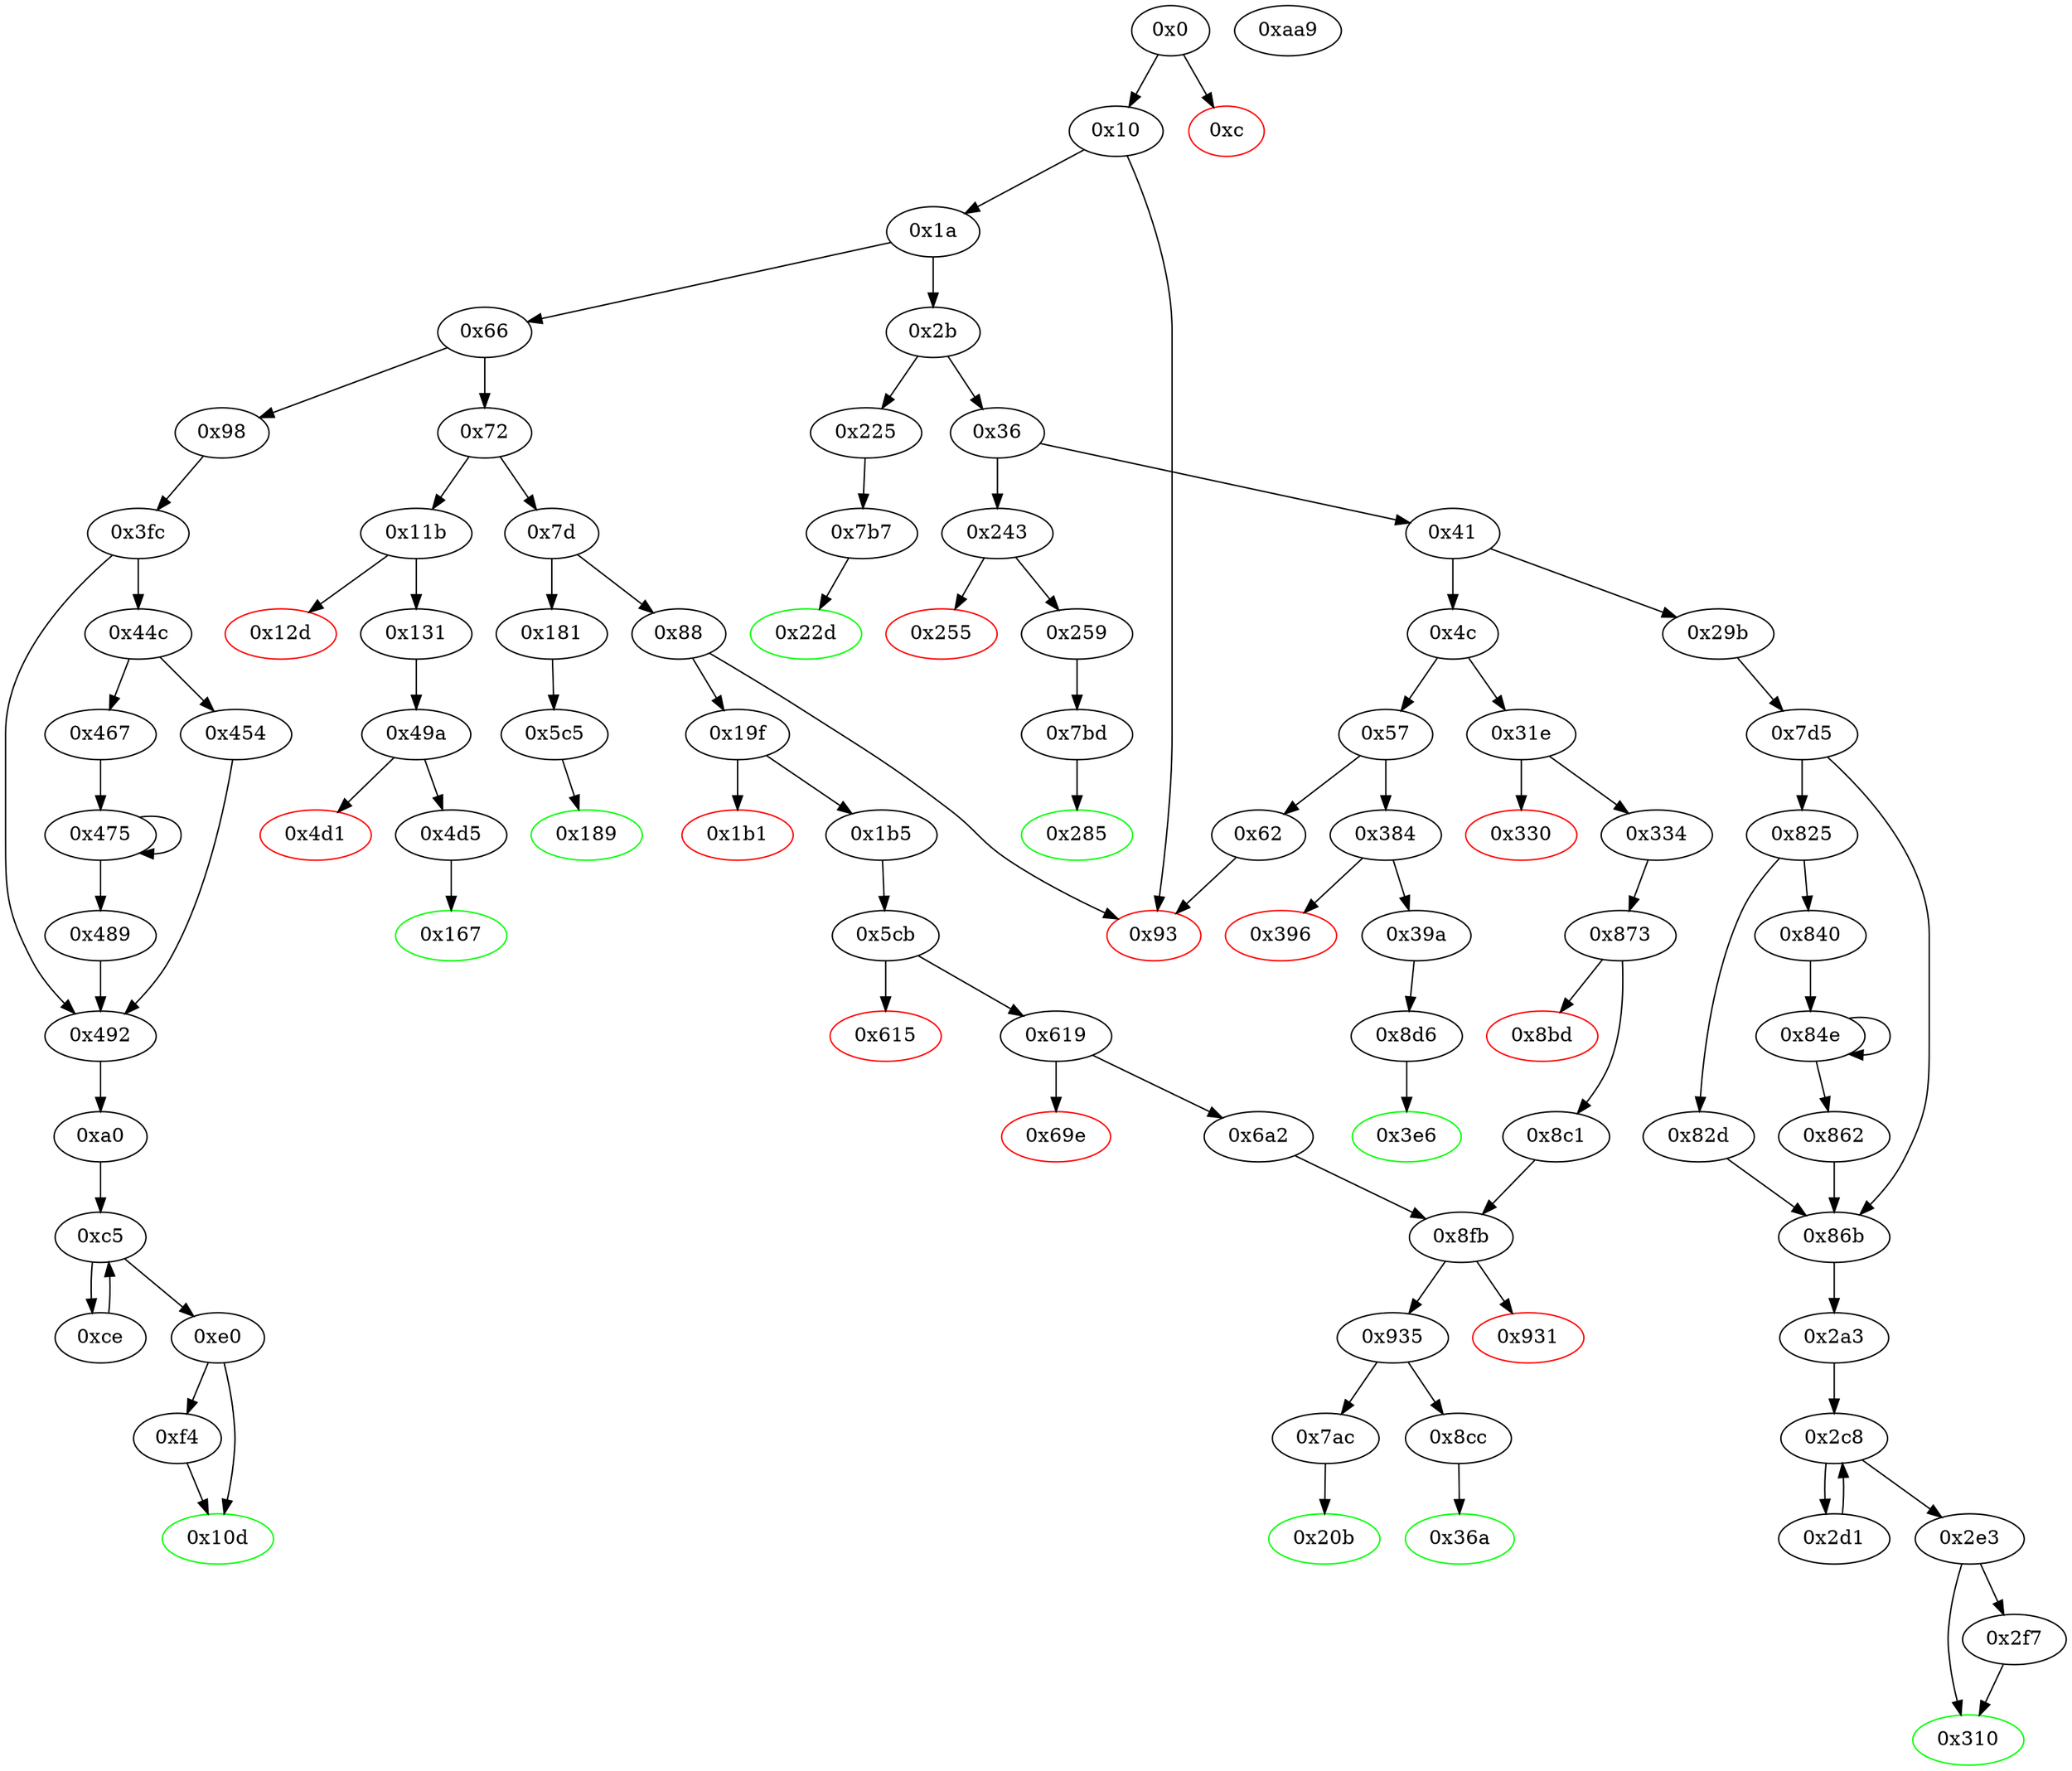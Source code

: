 digraph "" {
"0x1a" [fillcolor=white, id="0x1a", style=filled, tooltip="Block 0x1a\n[0x1a:0x2a]\n---\nPredecessors: [0x10]\nSuccessors: [0x2b, 0x66]\n---\n0x1a PUSH1 0x0\n0x1c CALLDATALOAD\n0x1d PUSH1 0xe0\n0x1f SHR\n0x20 DUP1\n0x21 PUSH4 0x313ce567\n0x26 GT\n0x27 PUSH2 0x66\n0x2a JUMPI\n---\n0x1a: V10 = 0x0\n0x1c: V11 = CALLDATALOAD 0x0\n0x1d: V12 = 0xe0\n0x1f: V13 = SHR 0xe0 V11\n0x21: V14 = 0x313ce567\n0x26: V15 = GT 0x313ce567 V13\n0x27: V16 = 0x66\n0x2a: JUMPI 0x66 V15\n---\nEntry stack: []\nStack pops: 0\nStack additions: [V13]\nExit stack: [V13]\n\nDef sites:\n"];
"0x5c5" [fillcolor=white, id="0x5c5", style=filled, tooltip="Block 0x5c5\n[0x5c5:0x5ca]\n---\nPredecessors: [0x181]\nSuccessors: [0x189]\n---\n0x5c5 JUMPDEST\n0x5c6 PUSH1 0x3\n0x5c8 SLOAD\n0x5c9 DUP2\n0x5ca JUMP\n---\n0x5c5: JUMPDEST \n0x5c6: V407 = 0x3\n0x5c8: V408 = S[0x3]\n0x5ca: JUMP 0x189\n---\nEntry stack: [V13, 0x189]\nStack pops: 1\nStack additions: [S0, V408]\nExit stack: [V13, 0x189, V408]\n\nDef sites:\nV13: {0x1a.0x1f}\n0x189: {0x181.0x182}\n"];
"0x7ac" [fillcolor=white, id="0x7ac", style=filled, tooltip="Block 0x7ac\n[0x7ac:0x7b6]\n---\nPredecessors: [0x935]\nSuccessors: [0x20b]\n---\n0x7ac JUMPDEST\n0x7ad PUSH1 0x1\n0x7af SWAP1\n0x7b0 POP\n0x7b1 SWAP4\n0x7b2 SWAP3\n0x7b3 POP\n0x7b4 POP\n0x7b5 POP\n0x7b6 JUMP\n---\n0x7ac: JUMPDEST \n0x7ad: V508 = 0x1\n0x7b6: JUMP S4\n---\nEntry stack: [V13, S4, S3, S2, S1, 0x0]\nStack pops: 5\nStack additions: [0x1]\nExit stack: [V13, 0x1]\n\nDef sites:\nV13: {0x1a.0x1f}\nS4: {0x1a.0x1f, 0x19f.0x1a0}\nS3: {0x1b5.0x1d1, 0x31e.0x31f}\nS2: {0x1b5.0x1f1, 0x334.0x350}\nS1: {0x1b5.0x1fb, 0x334.0x35a}\n0x0: {0x873.0x874, 0x5cb.0x5cc}\n"];
"0x8d6" [fillcolor=white, id="0x8d6", style=filled, tooltip="Block 0x8d6\n[0x8d6:0x8fa]\n---\nPredecessors: [0x39a]\nSuccessors: [0x3e6]\n---\n0x8d6 JUMPDEST\n0x8d7 PUSH1 0x5\n0x8d9 PUSH1 0x20\n0x8db MSTORE\n0x8dc DUP2\n0x8dd PUSH1 0x0\n0x8df MSTORE\n0x8e0 PUSH1 0x40\n0x8e2 PUSH1 0x0\n0x8e4 SHA3\n0x8e5 PUSH1 0x20\n0x8e7 MSTORE\n0x8e8 DUP1\n0x8e9 PUSH1 0x0\n0x8eb MSTORE\n0x8ec PUSH1 0x40\n0x8ee PUSH1 0x0\n0x8f0 SHA3\n0x8f1 PUSH1 0x0\n0x8f3 SWAP2\n0x8f4 POP\n0x8f5 SWAP2\n0x8f6 POP\n0x8f7 POP\n0x8f8 SLOAD\n0x8f9 DUP2\n0x8fa JUMP\n---\n0x8d6: JUMPDEST \n0x8d7: V606 = 0x5\n0x8d9: V607 = 0x20\n0x8db: M[0x20] = 0x5\n0x8dd: V608 = 0x0\n0x8df: M[0x0] = V280\n0x8e0: V609 = 0x40\n0x8e2: V610 = 0x0\n0x8e4: V611 = SHA3 0x0 0x40\n0x8e5: V612 = 0x20\n0x8e7: M[0x20] = V611\n0x8e9: V613 = 0x0\n0x8eb: M[0x0] = V285\n0x8ec: V614 = 0x40\n0x8ee: V615 = 0x0\n0x8f0: V616 = SHA3 0x0 0x40\n0x8f1: V617 = 0x0\n0x8f8: V618 = S[V616]\n0x8fa: JUMP 0x3e6\n---\nEntry stack: [V13, 0x3e6, V280, V285]\nStack pops: 3\nStack additions: [S2, V618]\nExit stack: [V13, 0x3e6, V618]\n\nDef sites:\nV13: {0x1a.0x1f}\n0x3e6: {0x384.0x385}\nV280: {0x39a.0x3b6}\nV285: {0x39a.0x3d6}\n"];
"0x489" [fillcolor=white, id="0x489", style=filled, tooltip="Block 0x489\n[0x489:0x491]\n---\nPredecessors: [0x475]\nSuccessors: [0x492]\n---\n0x489 DUP3\n0x48a SWAP1\n0x48b SUB\n0x48c PUSH1 0x1f\n0x48e AND\n0x48f DUP3\n0x490 ADD\n0x491 SWAP2\n---\n0x48b: V356 = SUB V353 V344\n0x48c: V357 = 0x1f\n0x48e: V358 = AND 0x1f V356\n0x490: V359 = ADD V344 V358\n---\nEntry stack: [V13, 0xa0, V316, 0x0, V307, V344, V351, V353]\nStack pops: 3\nStack additions: [V359, S1, S2]\nExit stack: [V13, 0xa0, V316, 0x0, V307, V359, V351, V344]\n\nDef sites:\nV13: {0x1a.0x1f}\n0xa0: {0x98.0x99}\nV316: {0x3fc.0x421}\n0x0: {0x3fc.0x3fd}\nV307: {0x3fc.0x411}\nV344: {0x467.0x469}\nV351: {0x475.0x47d}\nV353: {0x475.0x481}\n"];
"0x454" [fillcolor=white, id="0x454", style=filled, tooltip="Block 0x454\n[0x454:0x466]\n---\nPredecessors: [0x44c]\nSuccessors: [0x492]\n---\n0x454 PUSH2 0x100\n0x457 DUP1\n0x458 DUP4\n0x459 SLOAD\n0x45a DIV\n0x45b MUL\n0x45c DUP4\n0x45d MSTORE\n0x45e SWAP2\n0x45f PUSH1 0x20\n0x461 ADD\n0x462 SWAP2\n0x463 PUSH2 0x492\n0x466 JUMP\n---\n0x454: V337 = 0x100\n0x459: V338 = S[0x0]\n0x45a: V339 = DIV V338 0x100\n0x45b: V340 = MUL V339 0x100\n0x45d: M[V320] = V340\n0x45f: V341 = 0x20\n0x461: V342 = ADD 0x20 V320\n0x463: V343 = 0x492\n0x466: JUMP 0x492\n---\nEntry stack: [V13, 0xa0, V316, 0x0, V307, V320, 0x0, V331]\nStack pops: 3\nStack additions: [V342, S1, S0]\nExit stack: [V13, 0xa0, V316, 0x0, V307, V342, 0x0, V331]\n\nDef sites:\nV13: {0x1a.0x1f}\n0xa0: {0x98.0x99}\nV316: {0x3fc.0x421}\n0x0: {0x3fc.0x3fd}\nV307: {0x3fc.0x411}\nV320: {0x3fc.0x431}\n0x0: {0x3fc.0x3fd}\nV331: {0x3fc.0x445}\n"];
"0x2c8" [fillcolor=white, id="0x2c8", style=filled, tooltip="Block 0x2c8\n[0x2c8:0x2d0]\n---\nPredecessors: [0x2a3, 0x2d1]\nSuccessors: [0x2d1, 0x2e3]\n---\n0x2c8 JUMPDEST\n0x2c9 DUP4\n0x2ca DUP2\n0x2cb LT\n0x2cc ISZERO\n0x2cd PUSH2 0x2e3\n0x2d0 JUMPI\n---\n0x2c8: JUMPDEST \n0x2cb: V209 = LT S0 V205\n0x2cc: V210 = ISZERO V209\n0x2cd: V211 = 0x2e3\n0x2d0: JUMPI 0x2e3 V210\n---\nEntry stack: [V13, 0x2a3, V539, V198, V198, V204, V207, V205, V205, V204, V207, S0]\nStack pops: 4\nStack additions: [S3, S2, S1, S0]\nExit stack: [V13, 0x2a3, V539, V198, V198, V204, V207, V205, V205, V204, V207, S0]\n\nDef sites:\nV13: {0x1a.0x1f}\n0x2a3: {0x29b.0x29c}\nV539: {0x7d5.0x7fa}\nV198: {0x2a3.0x2a6}\nV198: {0x2a3.0x2a6}\nV204: {0x2a3.0x2b9}\nV207: {0x2a3.0x2c1}\nV205: {0x2a3.0x2bd}\nV205: {0x2a3.0x2bd}\nV204: {0x2a3.0x2b9}\nV207: {0x2a3.0x2c1}\nS0: {0x2d1.0x2dc, 0x2a3.0x2c6}\n"];
"0x4d5" [fillcolor=white, id="0x4d5", style=filled, tooltip="Block 0x4d5\n[0x4d5:0x5c4]\n---\nPredecessors: [0x49a]\nSuccessors: [0x167]\n---\n0x4d5 JUMPDEST\n0x4d6 DUP2\n0x4d7 PUSH1 0x5\n0x4d9 PUSH1 0x0\n0x4db CALLER\n0x4dc PUSH20 0xffffffffffffffffffffffffffffffffffffffff\n0x4f1 AND\n0x4f2 PUSH20 0xffffffffffffffffffffffffffffffffffffffff\n0x507 AND\n0x508 DUP2\n0x509 MSTORE\n0x50a PUSH1 0x20\n0x50c ADD\n0x50d SWAP1\n0x50e DUP2\n0x50f MSTORE\n0x510 PUSH1 0x20\n0x512 ADD\n0x513 PUSH1 0x0\n0x515 SHA3\n0x516 PUSH1 0x0\n0x518 DUP6\n0x519 PUSH20 0xffffffffffffffffffffffffffffffffffffffff\n0x52e AND\n0x52f PUSH20 0xffffffffffffffffffffffffffffffffffffffff\n0x544 AND\n0x545 DUP2\n0x546 MSTORE\n0x547 PUSH1 0x20\n0x549 ADD\n0x54a SWAP1\n0x54b DUP2\n0x54c MSTORE\n0x54d PUSH1 0x20\n0x54f ADD\n0x550 PUSH1 0x0\n0x552 SHA3\n0x553 DUP2\n0x554 SWAP1\n0x555 SSTORE\n0x556 POP\n0x557 DUP3\n0x558 PUSH20 0xffffffffffffffffffffffffffffffffffffffff\n0x56d AND\n0x56e CALLER\n0x56f PUSH20 0xffffffffffffffffffffffffffffffffffffffff\n0x584 AND\n0x585 PUSH32 0x8c5be1e5ebec7d5bd14f71427d1e84f3dd0314c0f7b2291e5b200ac8c7c3b925\n0x5a6 DUP5\n0x5a7 PUSH1 0x40\n0x5a9 MLOAD\n0x5aa DUP1\n0x5ab DUP3\n0x5ac DUP2\n0x5ad MSTORE\n0x5ae PUSH1 0x20\n0x5b0 ADD\n0x5b1 SWAP2\n0x5b2 POP\n0x5b3 POP\n0x5b4 PUSH1 0x40\n0x5b6 MLOAD\n0x5b7 DUP1\n0x5b8 SWAP2\n0x5b9 SUB\n0x5ba SWAP1\n0x5bb LOG3\n0x5bc PUSH1 0x1\n0x5be SWAP1\n0x5bf POP\n0x5c0 SWAP3\n0x5c1 SWAP2\n0x5c2 POP\n0x5c3 POP\n0x5c4 JUMP\n---\n0x4d5: JUMPDEST \n0x4d7: V369 = 0x5\n0x4d9: V370 = 0x0\n0x4db: V371 = CALLER\n0x4dc: V372 = 0xffffffffffffffffffffffffffffffffffffffff\n0x4f1: V373 = AND 0xffffffffffffffffffffffffffffffffffffffff V371\n0x4f2: V374 = 0xffffffffffffffffffffffffffffffffffffffff\n0x507: V375 = AND 0xffffffffffffffffffffffffffffffffffffffff V373\n0x509: M[0x0] = V375\n0x50a: V376 = 0x20\n0x50c: V377 = ADD 0x20 0x0\n0x50f: M[0x20] = 0x5\n0x510: V378 = 0x20\n0x512: V379 = ADD 0x20 0x20\n0x513: V380 = 0x0\n0x515: V381 = SHA3 0x0 0x40\n0x516: V382 = 0x0\n0x519: V383 = 0xffffffffffffffffffffffffffffffffffffffff\n0x52e: V384 = AND 0xffffffffffffffffffffffffffffffffffffffff V101\n0x52f: V385 = 0xffffffffffffffffffffffffffffffffffffffff\n0x544: V386 = AND 0xffffffffffffffffffffffffffffffffffffffff V384\n0x546: M[0x0] = V386\n0x547: V387 = 0x20\n0x549: V388 = ADD 0x20 0x0\n0x54c: M[0x20] = V381\n0x54d: V389 = 0x20\n0x54f: V390 = ADD 0x20 0x20\n0x550: V391 = 0x0\n0x552: V392 = SHA3 0x0 0x40\n0x555: S[V392] = V104\n0x558: V393 = 0xffffffffffffffffffffffffffffffffffffffff\n0x56d: V394 = AND 0xffffffffffffffffffffffffffffffffffffffff V101\n0x56e: V395 = CALLER\n0x56f: V396 = 0xffffffffffffffffffffffffffffffffffffffff\n0x584: V397 = AND 0xffffffffffffffffffffffffffffffffffffffff V395\n0x585: V398 = 0x8c5be1e5ebec7d5bd14f71427d1e84f3dd0314c0f7b2291e5b200ac8c7c3b925\n0x5a7: V399 = 0x40\n0x5a9: V400 = M[0x40]\n0x5ad: M[V400] = V104\n0x5ae: V401 = 0x20\n0x5b0: V402 = ADD 0x20 V400\n0x5b4: V403 = 0x40\n0x5b6: V404 = M[0x40]\n0x5b9: V405 = SUB V402 V404\n0x5bb: LOG V404 V405 0x8c5be1e5ebec7d5bd14f71427d1e84f3dd0314c0f7b2291e5b200ac8c7c3b925 V397 V394\n0x5bc: V406 = 0x1\n0x5c4: JUMP 0x167\n---\nEntry stack: [V13, 0x167, V101, V104, 0x0]\nStack pops: 4\nStack additions: [0x1]\nExit stack: [V13, 0x1]\n\nDef sites:\nV13: {0x1a.0x1f}\n0x167: {0x11b.0x11c}\nV101: {0x131.0x14d}\nV104: {0x131.0x157}\n0x0: {0x49a.0x49b}\n"];
"0x39a" [fillcolor=white, id="0x39a", style=filled, tooltip="Block 0x39a\n[0x39a:0x3e5]\n---\nPredecessors: [0x384]\nSuccessors: [0x8d6]\n---\n0x39a JUMPDEST\n0x39b DUP2\n0x39c ADD\n0x39d SWAP1\n0x39e DUP1\n0x39f DUP1\n0x3a0 CALLDATALOAD\n0x3a1 PUSH20 0xffffffffffffffffffffffffffffffffffffffff\n0x3b6 AND\n0x3b7 SWAP1\n0x3b8 PUSH1 0x20\n0x3ba ADD\n0x3bb SWAP1\n0x3bc SWAP3\n0x3bd SWAP2\n0x3be SWAP1\n0x3bf DUP1\n0x3c0 CALLDATALOAD\n0x3c1 PUSH20 0xffffffffffffffffffffffffffffffffffffffff\n0x3d6 AND\n0x3d7 SWAP1\n0x3d8 PUSH1 0x20\n0x3da ADD\n0x3db SWAP1\n0x3dc SWAP3\n0x3dd SWAP2\n0x3de SWAP1\n0x3df POP\n0x3e0 POP\n0x3e1 POP\n0x3e2 PUSH2 0x8d6\n0x3e5 JUMP\n---\n0x39a: JUMPDEST \n0x39c: V277 = ADD 0x4 V271\n0x3a0: V278 = CALLDATALOAD 0x4\n0x3a1: V279 = 0xffffffffffffffffffffffffffffffffffffffff\n0x3b6: V280 = AND 0xffffffffffffffffffffffffffffffffffffffff V278\n0x3b8: V281 = 0x20\n0x3ba: V282 = ADD 0x20 0x4\n0x3c0: V283 = CALLDATALOAD 0x24\n0x3c1: V284 = 0xffffffffffffffffffffffffffffffffffffffff\n0x3d6: V285 = AND 0xffffffffffffffffffffffffffffffffffffffff V283\n0x3d8: V286 = 0x20\n0x3da: V287 = ADD 0x20 0x24\n0x3e2: V288 = 0x8d6\n0x3e5: JUMP 0x8d6\n---\nEntry stack: [V13, 0x3e6, 0x4, V271]\nStack pops: 2\nStack additions: [V280, V285]\nExit stack: [V13, 0x3e6, V280, V285]\n\nDef sites:\nV13: {0x1a.0x1f}\n0x3e6: {0x384.0x385}\n0x4: {0x384.0x388}\nV271: {0x384.0x38c}\n"];
"0x36a" [color=green, fillcolor=white, id="0x36a", style=filled, tooltip="Block 0x36a\n[0x36a:0x383]\n---\nPredecessors: [0x8cc]\nSuccessors: []\n---\n0x36a JUMPDEST\n0x36b PUSH1 0x40\n0x36d MLOAD\n0x36e DUP1\n0x36f DUP3\n0x370 ISZERO\n0x371 ISZERO\n0x372 ISZERO\n0x373 ISZERO\n0x374 DUP2\n0x375 MSTORE\n0x376 PUSH1 0x20\n0x378 ADD\n0x379 SWAP2\n0x37a POP\n0x37b POP\n0x37c PUSH1 0x40\n0x37e MLOAD\n0x37f DUP1\n0x380 SWAP2\n0x381 SUB\n0x382 SWAP1\n0x383 RETURN\n---\n0x36a: JUMPDEST \n0x36b: V257 = 0x40\n0x36d: V258 = M[0x40]\n0x370: V259 = ISZERO 0x1\n0x371: V260 = ISZERO 0x0\n0x372: V261 = ISZERO 0x1\n0x373: V262 = ISZERO 0x0\n0x375: M[V258] = 0x1\n0x376: V263 = 0x20\n0x378: V264 = ADD 0x20 V258\n0x37c: V265 = 0x40\n0x37e: V266 = M[0x40]\n0x381: V267 = SUB V264 V266\n0x383: RETURN V266 V267\n---\nEntry stack: [V13, S1, 0x1]\nStack pops: 1\nStack additions: []\nExit stack: [V13, S1]\n\nDef sites:\nV13: {0x1a.0x1f}\nS1: {0x1a.0x1f, 0x19f.0x1a0}\n0x1: {0x8cc.0x8cd}\n"];
"0x6a2" [fillcolor=white, id="0x6a2", style=filled, tooltip="Block 0x6a2\n[0x6a2:0x7ab]\n---\nPredecessors: [0x619]\nSuccessors: [0x8fb]\n---\n0x6a2 JUMPDEST\n0x6a3 DUP2\n0x6a4 PUSH1 0x5\n0x6a6 PUSH1 0x0\n0x6a8 DUP7\n0x6a9 PUSH20 0xffffffffffffffffffffffffffffffffffffffff\n0x6be AND\n0x6bf PUSH20 0xffffffffffffffffffffffffffffffffffffffff\n0x6d4 AND\n0x6d5 DUP2\n0x6d6 MSTORE\n0x6d7 PUSH1 0x20\n0x6d9 ADD\n0x6da SWAP1\n0x6db DUP2\n0x6dc MSTORE\n0x6dd PUSH1 0x20\n0x6df ADD\n0x6e0 PUSH1 0x0\n0x6e2 SHA3\n0x6e3 PUSH1 0x0\n0x6e5 CALLER\n0x6e6 PUSH20 0xffffffffffffffffffffffffffffffffffffffff\n0x6fb AND\n0x6fc PUSH20 0xffffffffffffffffffffffffffffffffffffffff\n0x711 AND\n0x712 DUP2\n0x713 MSTORE\n0x714 PUSH1 0x20\n0x716 ADD\n0x717 SWAP1\n0x718 DUP2\n0x719 MSTORE\n0x71a PUSH1 0x20\n0x71c ADD\n0x71d PUSH1 0x0\n0x71f SHA3\n0x720 SLOAD\n0x721 SUB\n0x722 PUSH1 0x5\n0x724 PUSH1 0x0\n0x726 DUP7\n0x727 PUSH20 0xffffffffffffffffffffffffffffffffffffffff\n0x73c AND\n0x73d PUSH20 0xffffffffffffffffffffffffffffffffffffffff\n0x752 AND\n0x753 DUP2\n0x754 MSTORE\n0x755 PUSH1 0x20\n0x757 ADD\n0x758 SWAP1\n0x759 DUP2\n0x75a MSTORE\n0x75b PUSH1 0x20\n0x75d ADD\n0x75e PUSH1 0x0\n0x760 SHA3\n0x761 PUSH1 0x0\n0x763 CALLER\n0x764 PUSH20 0xffffffffffffffffffffffffffffffffffffffff\n0x779 AND\n0x77a PUSH20 0xffffffffffffffffffffffffffffffffffffffff\n0x78f AND\n0x790 DUP2\n0x791 MSTORE\n0x792 PUSH1 0x20\n0x794 ADD\n0x795 SWAP1\n0x796 DUP2\n0x797 MSTORE\n0x798 PUSH1 0x20\n0x79a ADD\n0x79b PUSH1 0x0\n0x79d SHA3\n0x79e DUP2\n0x79f SWAP1\n0x7a0 SSTORE\n0x7a1 POP\n0x7a2 PUSH2 0x7ac\n0x7a5 DUP5\n0x7a6 DUP5\n0x7a7 DUP5\n0x7a8 PUSH2 0x8fb\n0x7ab JUMP\n---\n0x6a2: JUMPDEST \n0x6a4: V456 = 0x5\n0x6a6: V457 = 0x0\n0x6a9: V458 = 0xffffffffffffffffffffffffffffffffffffffff\n0x6be: V459 = AND 0xffffffffffffffffffffffffffffffffffffffff V140\n0x6bf: V460 = 0xffffffffffffffffffffffffffffffffffffffff\n0x6d4: V461 = AND 0xffffffffffffffffffffffffffffffffffffffff V459\n0x6d6: M[0x0] = V461\n0x6d7: V462 = 0x20\n0x6d9: V463 = ADD 0x20 0x0\n0x6dc: M[0x20] = 0x5\n0x6dd: V464 = 0x20\n0x6df: V465 = ADD 0x20 0x20\n0x6e0: V466 = 0x0\n0x6e2: V467 = SHA3 0x0 0x40\n0x6e3: V468 = 0x0\n0x6e5: V469 = CALLER\n0x6e6: V470 = 0xffffffffffffffffffffffffffffffffffffffff\n0x6fb: V471 = AND 0xffffffffffffffffffffffffffffffffffffffff V469\n0x6fc: V472 = 0xffffffffffffffffffffffffffffffffffffffff\n0x711: V473 = AND 0xffffffffffffffffffffffffffffffffffffffff V471\n0x713: M[0x0] = V473\n0x714: V474 = 0x20\n0x716: V475 = ADD 0x20 0x0\n0x719: M[0x20] = V467\n0x71a: V476 = 0x20\n0x71c: V477 = ADD 0x20 0x20\n0x71d: V478 = 0x0\n0x71f: V479 = SHA3 0x0 0x40\n0x720: V480 = S[V479]\n0x721: V481 = SUB V480 V148\n0x722: V482 = 0x5\n0x724: V483 = 0x0\n0x727: V484 = 0xffffffffffffffffffffffffffffffffffffffff\n0x73c: V485 = AND 0xffffffffffffffffffffffffffffffffffffffff V140\n0x73d: V486 = 0xffffffffffffffffffffffffffffffffffffffff\n0x752: V487 = AND 0xffffffffffffffffffffffffffffffffffffffff V485\n0x754: M[0x0] = V487\n0x755: V488 = 0x20\n0x757: V489 = ADD 0x20 0x0\n0x75a: M[0x20] = 0x5\n0x75b: V490 = 0x20\n0x75d: V491 = ADD 0x20 0x20\n0x75e: V492 = 0x0\n0x760: V493 = SHA3 0x0 0x40\n0x761: V494 = 0x0\n0x763: V495 = CALLER\n0x764: V496 = 0xffffffffffffffffffffffffffffffffffffffff\n0x779: V497 = AND 0xffffffffffffffffffffffffffffffffffffffff V495\n0x77a: V498 = 0xffffffffffffffffffffffffffffffffffffffff\n0x78f: V499 = AND 0xffffffffffffffffffffffffffffffffffffffff V497\n0x791: M[0x0] = V499\n0x792: V500 = 0x20\n0x794: V501 = ADD 0x20 0x0\n0x797: M[0x20] = V493\n0x798: V502 = 0x20\n0x79a: V503 = ADD 0x20 0x20\n0x79b: V504 = 0x0\n0x79d: V505 = SHA3 0x0 0x40\n0x7a0: S[V505] = V481\n0x7a2: V506 = 0x7ac\n0x7a8: V507 = 0x8fb\n0x7ab: JUMP 0x8fb\n---\nEntry stack: [V13, 0x20b, V140, V145, V148, 0x0]\nStack pops: 4\nStack additions: [S3, S2, S1, S0, 0x7ac, S3, S2, S1]\nExit stack: [V13, 0x20b, V140, V145, V148, 0x0, 0x7ac, V140, V145, V148]\n\nDef sites:\nV13: {0x1a.0x1f}\n0x20b: {0x19f.0x1a0}\nV140: {0x1b5.0x1d1}\nV145: {0x1b5.0x1f1}\nV148: {0x1b5.0x1fb}\n0x0: {0x5cb.0x5cc}\n"];
"0x8bd" [color=red, fillcolor=white, id="0x8bd", style=filled, tooltip="Block 0x8bd\n[0x8bd:0x8c0]\n---\nPredecessors: [0x873]\nSuccessors: []\n---\n0x8bd PUSH1 0x0\n0x8bf DUP1\n0x8c0 REVERT\n---\n0x8bd: V601 = 0x0\n0x8c0: REVERT 0x0 0x0\n---\nEntry stack: [V13, 0x36a, V250, V253, 0x0]\nStack pops: 0\nStack additions: []\nExit stack: [V13, 0x36a, V250, V253, 0x0]\n\nDef sites:\nV13: {0x1a.0x1f}\n0x36a: {0x31e.0x31f}\nV250: {0x334.0x350}\nV253: {0x334.0x35a}\n0x0: {0x873.0x874}\n"];
"0x873" [fillcolor=white, id="0x873", style=filled, tooltip="Block 0x873\n[0x873:0x8bc]\n---\nPredecessors: [0x334]\nSuccessors: [0x8bd, 0x8c1]\n---\n0x873 JUMPDEST\n0x874 PUSH1 0x0\n0x876 DUP2\n0x877 PUSH1 0x4\n0x879 PUSH1 0x0\n0x87b CALLER\n0x87c PUSH20 0xffffffffffffffffffffffffffffffffffffffff\n0x891 AND\n0x892 PUSH20 0xffffffffffffffffffffffffffffffffffffffff\n0x8a7 AND\n0x8a8 DUP2\n0x8a9 MSTORE\n0x8aa PUSH1 0x20\n0x8ac ADD\n0x8ad SWAP1\n0x8ae DUP2\n0x8af MSTORE\n0x8b0 PUSH1 0x20\n0x8b2 ADD\n0x8b3 PUSH1 0x0\n0x8b5 SHA3\n0x8b6 SLOAD\n0x8b7 LT\n0x8b8 ISZERO\n0x8b9 PUSH2 0x8c1\n0x8bc JUMPI\n---\n0x873: JUMPDEST \n0x874: V583 = 0x0\n0x877: V584 = 0x4\n0x879: V585 = 0x0\n0x87b: V586 = CALLER\n0x87c: V587 = 0xffffffffffffffffffffffffffffffffffffffff\n0x891: V588 = AND 0xffffffffffffffffffffffffffffffffffffffff V586\n0x892: V589 = 0xffffffffffffffffffffffffffffffffffffffff\n0x8a7: V590 = AND 0xffffffffffffffffffffffffffffffffffffffff V588\n0x8a9: M[0x0] = V590\n0x8aa: V591 = 0x20\n0x8ac: V592 = ADD 0x20 0x0\n0x8af: M[0x20] = 0x4\n0x8b0: V593 = 0x20\n0x8b2: V594 = ADD 0x20 0x20\n0x8b3: V595 = 0x0\n0x8b5: V596 = SHA3 0x0 0x40\n0x8b6: V597 = S[V596]\n0x8b7: V598 = LT V597 V253\n0x8b8: V599 = ISZERO V598\n0x8b9: V600 = 0x8c1\n0x8bc: JUMPI 0x8c1 V599\n---\nEntry stack: [V13, 0x36a, V250, V253]\nStack pops: 1\nStack additions: [S0, 0x0]\nExit stack: [V13, 0x36a, V250, V253, 0x0]\n\nDef sites:\nV13: {0x1a.0x1f}\n0x36a: {0x31e.0x31f}\nV250: {0x334.0x350}\nV253: {0x334.0x35a}\n"];
"0x825" [fillcolor=white, id="0x825", style=filled, tooltip="Block 0x825\n[0x825:0x82c]\n---\nPredecessors: [0x7d5]\nSuccessors: [0x82d, 0x840]\n---\n0x825 DUP1\n0x826 PUSH1 0x1f\n0x828 LT\n0x829 PUSH2 0x840\n0x82c JUMPI\n---\n0x826: V557 = 0x1f\n0x828: V558 = LT 0x1f V554\n0x829: V559 = 0x840\n0x82c: JUMPI 0x840 V558\n---\nEntry stack: [V13, 0x2a3, V539, 0x1, V530, V543, 0x1, V554]\nStack pops: 1\nStack additions: [S0]\nExit stack: [V13, 0x2a3, V539, 0x1, V530, V543, 0x1, V554]\n\nDef sites:\nV13: {0x1a.0x1f}\n0x2a3: {0x29b.0x29c}\nV539: {0x7d5.0x7fa}\n0x1: {0x7d5.0x7d6}\nV530: {0x7d5.0x7ea}\nV543: {0x7d5.0x80a}\n0x1: {0x7d5.0x7d6}\nV554: {0x7d5.0x81e}\n"];
"0x10d" [color=green, fillcolor=white, id="0x10d", style=filled, tooltip="Block 0x10d\n[0x10d:0x11a]\n---\nPredecessors: [0xe0, 0xf4]\nSuccessors: []\n---\n0x10d JUMPDEST\n0x10e POP\n0x10f SWAP3\n0x110 POP\n0x111 POP\n0x112 POP\n0x113 PUSH1 0x40\n0x115 MLOAD\n0x116 DUP1\n0x117 SWAP2\n0x118 SUB\n0x119 SWAP1\n0x11a RETURN\n---\n0x10d: JUMPDEST \n0x113: V86 = 0x40\n0x115: V87 = M[0x40]\n0x118: V88 = SUB S1 V87\n0x11a: RETURN V87 V88\n---\nEntry stack: [V13, 0xa0, V316, V49, V49, S1, V71]\nStack pops: 5\nStack additions: []\nExit stack: [V13, 0xa0]\n\nDef sites:\nV13: {0x1a.0x1f}\n0xa0: {0x98.0x99}\nV316: {0x3fc.0x421}\nV49: {0xa0.0xa3}\nV49: {0xa0.0xa3}\nS1: {0xe0.0xe9, 0xf4.0x10a}\nV71: {0xe0.0xed}\n"];
"0x167" [color=green, fillcolor=white, id="0x167", style=filled, tooltip="Block 0x167\n[0x167:0x180]\n---\nPredecessors: [0x4d5]\nSuccessors: []\n---\n0x167 JUMPDEST\n0x168 PUSH1 0x40\n0x16a MLOAD\n0x16b DUP1\n0x16c DUP3\n0x16d ISZERO\n0x16e ISZERO\n0x16f ISZERO\n0x170 ISZERO\n0x171 DUP2\n0x172 MSTORE\n0x173 PUSH1 0x20\n0x175 ADD\n0x176 SWAP2\n0x177 POP\n0x178 POP\n0x179 PUSH1 0x40\n0x17b MLOAD\n0x17c DUP1\n0x17d SWAP2\n0x17e SUB\n0x17f SWAP1\n0x180 RETURN\n---\n0x167: JUMPDEST \n0x168: V108 = 0x40\n0x16a: V109 = M[0x40]\n0x16d: V110 = ISZERO 0x1\n0x16e: V111 = ISZERO 0x0\n0x16f: V112 = ISZERO 0x1\n0x170: V113 = ISZERO 0x0\n0x172: M[V109] = 0x1\n0x173: V114 = 0x20\n0x175: V115 = ADD 0x20 V109\n0x179: V116 = 0x40\n0x17b: V117 = M[0x40]\n0x17e: V118 = SUB V115 V117\n0x180: RETURN V117 V118\n---\nEntry stack: [V13, 0x1]\nStack pops: 1\nStack additions: []\nExit stack: [V13]\n\nDef sites:\nV13: {0x1a.0x1f}\n0x1: {0x4d5.0x5bc}\n"];
"0x255" [color=red, fillcolor=white, id="0x255", style=filled, tooltip="Block 0x255\n[0x255:0x258]\n---\nPredecessors: [0x243]\nSuccessors: []\n---\n0x255 PUSH1 0x0\n0x257 DUP1\n0x258 REVERT\n---\n0x255: V180 = 0x0\n0x258: REVERT 0x0 0x0\n---\nEntry stack: [V13, 0x285, 0x4, V175]\nStack pops: 0\nStack additions: []\nExit stack: [V13, 0x285, 0x4, V175]\n\nDef sites:\nV13: {0x1a.0x1f}\n0x285: {0x243.0x244}\n0x4: {0x243.0x247}\nV175: {0x243.0x24b}\n"];
"0x31e" [fillcolor=white, id="0x31e", style=filled, tooltip="Block 0x31e\n[0x31e:0x32f]\n---\nPredecessors: [0x4c]\nSuccessors: [0x330, 0x334]\n---\n0x31e JUMPDEST\n0x31f PUSH2 0x36a\n0x322 PUSH1 0x4\n0x324 DUP1\n0x325 CALLDATASIZE\n0x326 SUB\n0x327 PUSH1 0x40\n0x329 DUP2\n0x32a LT\n0x32b ISZERO\n0x32c PUSH2 0x334\n0x32f JUMPI\n---\n0x31e: JUMPDEST \n0x31f: V238 = 0x36a\n0x322: V239 = 0x4\n0x325: V240 = CALLDATASIZE\n0x326: V241 = SUB V240 0x4\n0x327: V242 = 0x40\n0x32a: V243 = LT V241 0x40\n0x32b: V244 = ISZERO V243\n0x32c: V245 = 0x334\n0x32f: JUMPI 0x334 V244\n---\nEntry stack: [V13]\nStack pops: 0\nStack additions: [0x36a, 0x4, V241]\nExit stack: [V13, 0x36a, 0x4, V241]\n\nDef sites:\nV13: {0x1a.0x1f}\n"];
"0x1b5" [fillcolor=white, id="0x1b5", style=filled, tooltip="Block 0x1b5\n[0x1b5:0x20a]\n---\nPredecessors: [0x19f]\nSuccessors: [0x5cb]\n---\n0x1b5 JUMPDEST\n0x1b6 DUP2\n0x1b7 ADD\n0x1b8 SWAP1\n0x1b9 DUP1\n0x1ba DUP1\n0x1bb CALLDATALOAD\n0x1bc PUSH20 0xffffffffffffffffffffffffffffffffffffffff\n0x1d1 AND\n0x1d2 SWAP1\n0x1d3 PUSH1 0x20\n0x1d5 ADD\n0x1d6 SWAP1\n0x1d7 SWAP3\n0x1d8 SWAP2\n0x1d9 SWAP1\n0x1da DUP1\n0x1db CALLDATALOAD\n0x1dc PUSH20 0xffffffffffffffffffffffffffffffffffffffff\n0x1f1 AND\n0x1f2 SWAP1\n0x1f3 PUSH1 0x20\n0x1f5 ADD\n0x1f6 SWAP1\n0x1f7 SWAP3\n0x1f8 SWAP2\n0x1f9 SWAP1\n0x1fa DUP1\n0x1fb CALLDATALOAD\n0x1fc SWAP1\n0x1fd PUSH1 0x20\n0x1ff ADD\n0x200 SWAP1\n0x201 SWAP3\n0x202 SWAP2\n0x203 SWAP1\n0x204 POP\n0x205 POP\n0x206 POP\n0x207 PUSH2 0x5cb\n0x20a JUMP\n---\n0x1b5: JUMPDEST \n0x1b7: V137 = ADD 0x4 V131\n0x1bb: V138 = CALLDATALOAD 0x4\n0x1bc: V139 = 0xffffffffffffffffffffffffffffffffffffffff\n0x1d1: V140 = AND 0xffffffffffffffffffffffffffffffffffffffff V138\n0x1d3: V141 = 0x20\n0x1d5: V142 = ADD 0x20 0x4\n0x1db: V143 = CALLDATALOAD 0x24\n0x1dc: V144 = 0xffffffffffffffffffffffffffffffffffffffff\n0x1f1: V145 = AND 0xffffffffffffffffffffffffffffffffffffffff V143\n0x1f3: V146 = 0x20\n0x1f5: V147 = ADD 0x20 0x24\n0x1fb: V148 = CALLDATALOAD 0x44\n0x1fd: V149 = 0x20\n0x1ff: V150 = ADD 0x20 0x44\n0x207: V151 = 0x5cb\n0x20a: JUMP 0x5cb\n---\nEntry stack: [V13, 0x20b, 0x4, V131]\nStack pops: 2\nStack additions: [V140, V145, V148]\nExit stack: [V13, 0x20b, V140, V145, V148]\n\nDef sites:\nV13: {0x1a.0x1f}\n0x20b: {0x19f.0x1a0}\n0x4: {0x19f.0x1a3}\nV131: {0x19f.0x1a7}\n"];
"0x7d" [fillcolor=white, id="0x7d", style=filled, tooltip="Block 0x7d\n[0x7d:0x87]\n---\nPredecessors: [0x72]\nSuccessors: [0x88, 0x181]\n---\n0x7d DUP1\n0x7e PUSH4 0x18160ddd\n0x83 EQ\n0x84 PUSH2 0x181\n0x87 JUMPI\n---\n0x7e: V39 = 0x18160ddd\n0x83: V40 = EQ 0x18160ddd V13\n0x84: V41 = 0x181\n0x87: JUMPI 0x181 V40\n---\nEntry stack: [V13]\nStack pops: 1\nStack additions: [S0]\nExit stack: [V13]\n\nDef sites:\nV13: {0x1a.0x1f}\n"];
"0x88" [fillcolor=white, id="0x88", style=filled, tooltip="Block 0x88\n[0x88:0x92]\n---\nPredecessors: [0x7d]\nSuccessors: [0x93, 0x19f]\n---\n0x88 DUP1\n0x89 PUSH4 0x23b872dd\n0x8e EQ\n0x8f PUSH2 0x19f\n0x92 JUMPI\n---\n0x89: V42 = 0x23b872dd\n0x8e: V43 = EQ 0x23b872dd V13\n0x8f: V44 = 0x19f\n0x92: JUMPI 0x19f V43\n---\nEntry stack: [V13]\nStack pops: 1\nStack additions: [S0]\nExit stack: [V13]\n\nDef sites:\nV13: {0x1a.0x1f}\n"];
"0x935" [fillcolor=white, id="0x935", style=filled, tooltip="Block 0x935\n[0x935:0xaa8]\n---\nPredecessors: [0x8fb]\nSuccessors: [0x7ac, 0x8cc]\n---\n0x935 JUMPDEST\n0x936 DUP1\n0x937 PUSH1 0x4\n0x939 PUSH1 0x0\n0x93b DUP6\n0x93c PUSH20 0xffffffffffffffffffffffffffffffffffffffff\n0x951 AND\n0x952 PUSH20 0xffffffffffffffffffffffffffffffffffffffff\n0x967 AND\n0x968 DUP2\n0x969 MSTORE\n0x96a PUSH1 0x20\n0x96c ADD\n0x96d SWAP1\n0x96e DUP2\n0x96f MSTORE\n0x970 PUSH1 0x20\n0x972 ADD\n0x973 PUSH1 0x0\n0x975 SHA3\n0x976 SLOAD\n0x977 SUB\n0x978 PUSH1 0x4\n0x97a PUSH1 0x0\n0x97c DUP6\n0x97d PUSH20 0xffffffffffffffffffffffffffffffffffffffff\n0x992 AND\n0x993 PUSH20 0xffffffffffffffffffffffffffffffffffffffff\n0x9a8 AND\n0x9a9 DUP2\n0x9aa MSTORE\n0x9ab PUSH1 0x20\n0x9ad ADD\n0x9ae SWAP1\n0x9af DUP2\n0x9b0 MSTORE\n0x9b1 PUSH1 0x20\n0x9b3 ADD\n0x9b4 PUSH1 0x0\n0x9b6 SHA3\n0x9b7 DUP2\n0x9b8 SWAP1\n0x9b9 SSTORE\n0x9ba POP\n0x9bb DUP1\n0x9bc PUSH1 0x4\n0x9be PUSH1 0x0\n0x9c0 DUP5\n0x9c1 PUSH20 0xffffffffffffffffffffffffffffffffffffffff\n0x9d6 AND\n0x9d7 PUSH20 0xffffffffffffffffffffffffffffffffffffffff\n0x9ec AND\n0x9ed DUP2\n0x9ee MSTORE\n0x9ef PUSH1 0x20\n0x9f1 ADD\n0x9f2 SWAP1\n0x9f3 DUP2\n0x9f4 MSTORE\n0x9f5 PUSH1 0x20\n0x9f7 ADD\n0x9f8 PUSH1 0x0\n0x9fa SHA3\n0x9fb SLOAD\n0x9fc ADD\n0x9fd PUSH1 0x4\n0x9ff PUSH1 0x0\n0xa01 DUP5\n0xa02 PUSH20 0xffffffffffffffffffffffffffffffffffffffff\n0xa17 AND\n0xa18 PUSH20 0xffffffffffffffffffffffffffffffffffffffff\n0xa2d AND\n0xa2e DUP2\n0xa2f MSTORE\n0xa30 PUSH1 0x20\n0xa32 ADD\n0xa33 SWAP1\n0xa34 DUP2\n0xa35 MSTORE\n0xa36 PUSH1 0x20\n0xa38 ADD\n0xa39 PUSH1 0x0\n0xa3b SHA3\n0xa3c DUP2\n0xa3d SWAP1\n0xa3e SSTORE\n0xa3f POP\n0xa40 DUP2\n0xa41 PUSH20 0xffffffffffffffffffffffffffffffffffffffff\n0xa56 AND\n0xa57 DUP4\n0xa58 PUSH20 0xffffffffffffffffffffffffffffffffffffffff\n0xa6d AND\n0xa6e PUSH32 0xddf252ad1be2c89b69c2b068fc378daa952ba7f163c4a11628f55a4df523b3ef\n0xa8f DUP4\n0xa90 PUSH1 0x40\n0xa92 MLOAD\n0xa93 DUP1\n0xa94 DUP3\n0xa95 DUP2\n0xa96 MSTORE\n0xa97 PUSH1 0x20\n0xa99 ADD\n0xa9a SWAP2\n0xa9b POP\n0xa9c POP\n0xa9d PUSH1 0x40\n0xa9f MLOAD\n0xaa0 DUP1\n0xaa1 SWAP2\n0xaa2 SUB\n0xaa3 SWAP1\n0xaa4 LOG3\n0xaa5 POP\n0xaa6 POP\n0xaa7 POP\n0xaa8 JUMP\n---\n0x935: JUMPDEST \n0x937: V628 = 0x4\n0x939: V629 = 0x0\n0x93c: V630 = 0xffffffffffffffffffffffffffffffffffffffff\n0x951: V631 = AND 0xffffffffffffffffffffffffffffffffffffffff S2\n0x952: V632 = 0xffffffffffffffffffffffffffffffffffffffff\n0x967: V633 = AND 0xffffffffffffffffffffffffffffffffffffffff V631\n0x969: M[0x0] = V633\n0x96a: V634 = 0x20\n0x96c: V635 = ADD 0x20 0x0\n0x96f: M[0x20] = 0x4\n0x970: V636 = 0x20\n0x972: V637 = ADD 0x20 0x20\n0x973: V638 = 0x0\n0x975: V639 = SHA3 0x0 0x40\n0x976: V640 = S[V639]\n0x977: V641 = SUB V640 S0\n0x978: V642 = 0x4\n0x97a: V643 = 0x0\n0x97d: V644 = 0xffffffffffffffffffffffffffffffffffffffff\n0x992: V645 = AND 0xffffffffffffffffffffffffffffffffffffffff S2\n0x993: V646 = 0xffffffffffffffffffffffffffffffffffffffff\n0x9a8: V647 = AND 0xffffffffffffffffffffffffffffffffffffffff V645\n0x9aa: M[0x0] = V647\n0x9ab: V648 = 0x20\n0x9ad: V649 = ADD 0x20 0x0\n0x9b0: M[0x20] = 0x4\n0x9b1: V650 = 0x20\n0x9b3: V651 = ADD 0x20 0x20\n0x9b4: V652 = 0x0\n0x9b6: V653 = SHA3 0x0 0x40\n0x9b9: S[V653] = V641\n0x9bc: V654 = 0x4\n0x9be: V655 = 0x0\n0x9c1: V656 = 0xffffffffffffffffffffffffffffffffffffffff\n0x9d6: V657 = AND 0xffffffffffffffffffffffffffffffffffffffff S1\n0x9d7: V658 = 0xffffffffffffffffffffffffffffffffffffffff\n0x9ec: V659 = AND 0xffffffffffffffffffffffffffffffffffffffff V657\n0x9ee: M[0x0] = V659\n0x9ef: V660 = 0x20\n0x9f1: V661 = ADD 0x20 0x0\n0x9f4: M[0x20] = 0x4\n0x9f5: V662 = 0x20\n0x9f7: V663 = ADD 0x20 0x20\n0x9f8: V664 = 0x0\n0x9fa: V665 = SHA3 0x0 0x40\n0x9fb: V666 = S[V665]\n0x9fc: V667 = ADD V666 S0\n0x9fd: V668 = 0x4\n0x9ff: V669 = 0x0\n0xa02: V670 = 0xffffffffffffffffffffffffffffffffffffffff\n0xa17: V671 = AND 0xffffffffffffffffffffffffffffffffffffffff S1\n0xa18: V672 = 0xffffffffffffffffffffffffffffffffffffffff\n0xa2d: V673 = AND 0xffffffffffffffffffffffffffffffffffffffff V671\n0xa2f: M[0x0] = V673\n0xa30: V674 = 0x20\n0xa32: V675 = ADD 0x20 0x0\n0xa35: M[0x20] = 0x4\n0xa36: V676 = 0x20\n0xa38: V677 = ADD 0x20 0x20\n0xa39: V678 = 0x0\n0xa3b: V679 = SHA3 0x0 0x40\n0xa3e: S[V679] = V667\n0xa41: V680 = 0xffffffffffffffffffffffffffffffffffffffff\n0xa56: V681 = AND 0xffffffffffffffffffffffffffffffffffffffff S1\n0xa58: V682 = 0xffffffffffffffffffffffffffffffffffffffff\n0xa6d: V683 = AND 0xffffffffffffffffffffffffffffffffffffffff S2\n0xa6e: V684 = 0xddf252ad1be2c89b69c2b068fc378daa952ba7f163c4a11628f55a4df523b3ef\n0xa90: V685 = 0x40\n0xa92: V686 = M[0x40]\n0xa96: M[V686] = S0\n0xa97: V687 = 0x20\n0xa99: V688 = ADD 0x20 V686\n0xa9d: V689 = 0x40\n0xa9f: V690 = M[0x40]\n0xaa2: V691 = SUB V688 V690\n0xaa4: LOG V690 V691 0xddf252ad1be2c89b69c2b068fc378daa952ba7f163c4a11628f55a4df523b3ef V683 V681\n0xaa8: JUMP {0x7ac, 0x8cc}\n---\nEntry stack: [V13, S8, S7, S6, S5, 0x0, {0x7ac, 0x8cc}, S2, S1, S0]\nStack pops: 4\nStack additions: []\nExit stack: [V13, S8, S7, S6, S5, 0x0]\n\nDef sites:\nV13: {0x1a.0x1f}\nS8: {0x1a.0x1f, 0x19f.0x1a0}\nS7: {0x1b5.0x1d1, 0x31e.0x31f}\nS6: {0x1b5.0x1f1, 0x334.0x350}\nS5: {0x1b5.0x1fb, 0x334.0x35a}\n0x0: {0x873.0x874, 0x5cb.0x5cc}\n{0x7ac, 0x8cc}: {0x8c1.0x8c2, 0x6a2.0x7a2}\nS2: {0x8c1.0x8c5, 0x1b5.0x1d1}\nS1: {0x1b5.0x1f1, 0x334.0x350}\nS0: {0x1b5.0x1fb, 0x334.0x35a}\n"];
"0x2e3" [fillcolor=white, id="0x2e3", style=filled, tooltip="Block 0x2e3\n[0x2e3:0x2f6]\n---\nPredecessors: [0x2c8]\nSuccessors: [0x2f7, 0x310]\n---\n0x2e3 JUMPDEST\n0x2e4 POP\n0x2e5 POP\n0x2e6 POP\n0x2e7 POP\n0x2e8 SWAP1\n0x2e9 POP\n0x2ea SWAP1\n0x2eb DUP2\n0x2ec ADD\n0x2ed SWAP1\n0x2ee PUSH1 0x1f\n0x2f0 AND\n0x2f1 DUP1\n0x2f2 ISZERO\n0x2f3 PUSH2 0x310\n0x2f6 JUMPI\n---\n0x2e3: JUMPDEST \n0x2ec: V218 = ADD V205 V204\n0x2ee: V219 = 0x1f\n0x2f0: V220 = AND 0x1f V205\n0x2f2: V221 = ISZERO V220\n0x2f3: V222 = 0x310\n0x2f6: JUMPI 0x310 V221\n---\nEntry stack: [V13, 0x2a3, V539, V198, V198, V204, V207, V205, V205, V204, V207, S0]\nStack pops: 7\nStack additions: [V218, V220]\nExit stack: [V13, 0x2a3, V539, V198, V198, V218, V220]\n\nDef sites:\nV13: {0x1a.0x1f}\n0x2a3: {0x29b.0x29c}\nV539: {0x7d5.0x7fa}\nV198: {0x2a3.0x2a6}\nV198: {0x2a3.0x2a6}\nV204: {0x2a3.0x2b9}\nV207: {0x2a3.0x2c1}\nV205: {0x2a3.0x2bd}\nV205: {0x2a3.0x2bd}\nV204: {0x2a3.0x2b9}\nV207: {0x2a3.0x2c1}\nS0: {0x2d1.0x2dc, 0x2a3.0x2c6}\n"];
"0x475" [fillcolor=white, id="0x475", style=filled, tooltip="Block 0x475\n[0x475:0x488]\n---\nPredecessors: [0x467, 0x475]\nSuccessors: [0x475, 0x489]\n---\n0x475 JUMPDEST\n0x476 DUP2\n0x477 SLOAD\n0x478 DUP2\n0x479 MSTORE\n0x47a SWAP1\n0x47b PUSH1 0x1\n0x47d ADD\n0x47e SWAP1\n0x47f PUSH1 0x20\n0x481 ADD\n0x482 DUP1\n0x483 DUP4\n0x484 GT\n0x485 PUSH2 0x475\n0x488 JUMPI\n---\n0x475: JUMPDEST \n0x477: V349 = S[S1]\n0x479: M[S0] = V349\n0x47b: V350 = 0x1\n0x47d: V351 = ADD 0x1 S1\n0x47f: V352 = 0x20\n0x481: V353 = ADD 0x20 S0\n0x484: V354 = GT V344 V353\n0x485: V355 = 0x475\n0x488: JUMPI 0x475 V354\n---\nEntry stack: [V13, 0xa0, V316, 0x0, V307, V344, S1, S0]\nStack pops: 3\nStack additions: [S2, V351, V353]\nExit stack: [V13, 0xa0, V316, 0x0, V307, V344, V351, V353]\n\nDef sites:\nV13: {0x1a.0x1f}\n0xa0: {0x98.0x99}\nV316: {0x3fc.0x421}\n0x0: {0x3fc.0x3fd}\nV307: {0x3fc.0x411}\nV344: {0x467.0x469}\nS1: {0x475.0x47d, 0x467.0x473}\nS0: {0x475.0x481, 0x3fc.0x431}\n"];
"0x82d" [fillcolor=white, id="0x82d", style=filled, tooltip="Block 0x82d\n[0x82d:0x83f]\n---\nPredecessors: [0x825]\nSuccessors: [0x86b]\n---\n0x82d PUSH2 0x100\n0x830 DUP1\n0x831 DUP4\n0x832 SLOAD\n0x833 DIV\n0x834 MUL\n0x835 DUP4\n0x836 MSTORE\n0x837 SWAP2\n0x838 PUSH1 0x20\n0x83a ADD\n0x83b SWAP2\n0x83c PUSH2 0x86b\n0x83f JUMP\n---\n0x82d: V560 = 0x100\n0x832: V561 = S[0x1]\n0x833: V562 = DIV V561 0x100\n0x834: V563 = MUL V562 0x100\n0x836: M[V543] = V563\n0x838: V564 = 0x20\n0x83a: V565 = ADD 0x20 V543\n0x83c: V566 = 0x86b\n0x83f: JUMP 0x86b\n---\nEntry stack: [V13, 0x2a3, V539, 0x1, V530, V543, 0x1, V554]\nStack pops: 3\nStack additions: [V565, S1, S0]\nExit stack: [V13, 0x2a3, V539, 0x1, V530, V565, 0x1, V554]\n\nDef sites:\nV13: {0x1a.0x1f}\n0x2a3: {0x29b.0x29c}\nV539: {0x7d5.0x7fa}\n0x1: {0x7d5.0x7d6}\nV530: {0x7d5.0x7ea}\nV543: {0x7d5.0x80a}\n0x1: {0x7d5.0x7d6}\nV554: {0x7d5.0x81e}\n"];
"0x1b1" [color=red, fillcolor=white, id="0x1b1", style=filled, tooltip="Block 0x1b1\n[0x1b1:0x1b4]\n---\nPredecessors: [0x19f]\nSuccessors: []\n---\n0x1b1 PUSH1 0x0\n0x1b3 DUP1\n0x1b4 REVERT\n---\n0x1b1: V136 = 0x0\n0x1b4: REVERT 0x0 0x0\n---\nEntry stack: [V13, 0x20b, 0x4, V131]\nStack pops: 0\nStack additions: []\nExit stack: [V13, 0x20b, 0x4, V131]\n\nDef sites:\nV13: {0x1a.0x1f}\n0x20b: {0x19f.0x1a0}\n0x4: {0x19f.0x1a3}\nV131: {0x19f.0x1a7}\n"];
"0x396" [color=red, fillcolor=white, id="0x396", style=filled, tooltip="Block 0x396\n[0x396:0x399]\n---\nPredecessors: [0x384]\nSuccessors: []\n---\n0x396 PUSH1 0x0\n0x398 DUP1\n0x399 REVERT\n---\n0x396: V276 = 0x0\n0x399: REVERT 0x0 0x0\n---\nEntry stack: [V13, 0x3e6, 0x4, V271]\nStack pops: 0\nStack additions: []\nExit stack: [V13, 0x3e6, 0x4, V271]\n\nDef sites:\nV13: {0x1a.0x1f}\n0x3e6: {0x384.0x385}\n0x4: {0x384.0x388}\nV271: {0x384.0x38c}\n"];
"0x189" [color=green, fillcolor=white, id="0x189", style=filled, tooltip="Block 0x189\n[0x189:0x19e]\n---\nPredecessors: [0x5c5]\nSuccessors: []\n---\n0x189 JUMPDEST\n0x18a PUSH1 0x40\n0x18c MLOAD\n0x18d DUP1\n0x18e DUP3\n0x18f DUP2\n0x190 MSTORE\n0x191 PUSH1 0x20\n0x193 ADD\n0x194 SWAP2\n0x195 POP\n0x196 POP\n0x197 PUSH1 0x40\n0x199 MLOAD\n0x19a DUP1\n0x19b SWAP2\n0x19c SUB\n0x19d SWAP1\n0x19e RETURN\n---\n0x189: JUMPDEST \n0x18a: V121 = 0x40\n0x18c: V122 = M[0x40]\n0x190: M[V122] = V408\n0x191: V123 = 0x20\n0x193: V124 = ADD 0x20 V122\n0x197: V125 = 0x40\n0x199: V126 = M[0x40]\n0x19c: V127 = SUB V124 V126\n0x19e: RETURN V126 V127\n---\nEntry stack: [V13, 0x189, V408]\nStack pops: 1\nStack additions: []\nExit stack: [V13, 0x189]\n\nDef sites:\nV13: {0x1a.0x1f}\n0x189: {0x181.0x182}\nV408: {0x5c5.0x5c8}\n"];
"0x4c" [fillcolor=white, id="0x4c", style=filled, tooltip="Block 0x4c\n[0x4c:0x56]\n---\nPredecessors: [0x41]\nSuccessors: [0x57, 0x31e]\n---\n0x4c DUP1\n0x4d PUSH4 0xa9059cbb\n0x52 EQ\n0x53 PUSH2 0x31e\n0x56 JUMPI\n---\n0x4d: V26 = 0xa9059cbb\n0x52: V27 = EQ 0xa9059cbb V13\n0x53: V28 = 0x31e\n0x56: JUMPI 0x31e V27\n---\nEntry stack: [V13]\nStack pops: 1\nStack additions: [S0]\nExit stack: [V13]\n\nDef sites:\nV13: {0x1a.0x1f}\n"];
"0x8fb" [fillcolor=white, id="0x8fb", style=filled, tooltip="Block 0x8fb\n[0x8fb:0x930]\n---\nPredecessors: [0x6a2, 0x8c1]\nSuccessors: [0x931, 0x935]\n---\n0x8fb JUMPDEST\n0x8fc PUSH1 0x0\n0x8fe PUSH20 0xffffffffffffffffffffffffffffffffffffffff\n0x913 AND\n0x914 DUP3\n0x915 PUSH20 0xffffffffffffffffffffffffffffffffffffffff\n0x92a AND\n0x92b EQ\n0x92c ISZERO\n0x92d PUSH2 0x935\n0x930 JUMPI\n---\n0x8fb: JUMPDEST \n0x8fc: V619 = 0x0\n0x8fe: V620 = 0xffffffffffffffffffffffffffffffffffffffff\n0x913: V621 = AND 0xffffffffffffffffffffffffffffffffffffffff 0x0\n0x915: V622 = 0xffffffffffffffffffffffffffffffffffffffff\n0x92a: V623 = AND 0xffffffffffffffffffffffffffffffffffffffff S1\n0x92b: V624 = EQ V623 0x0\n0x92c: V625 = ISZERO V624\n0x92d: V626 = 0x935\n0x930: JUMPI 0x935 V625\n---\nEntry stack: [V13, S8, S7, S6, S5, 0x0, {0x7ac, 0x8cc}, S2, S1, S0]\nStack pops: 2\nStack additions: [S1, S0]\nExit stack: [V13, S8, S7, S6, S5, 0x0, {0x7ac, 0x8cc}, S2, S1, S0]\n\nDef sites:\nV13: {0x1a.0x1f}\nS8: {0x1a.0x1f, 0x19f.0x1a0}\nS7: {0x1b5.0x1d1, 0x31e.0x31f}\nS6: {0x1b5.0x1f1, 0x334.0x350}\nS5: {0x1b5.0x1fb, 0x334.0x35a}\n0x0: {0x873.0x874, 0x5cb.0x5cc}\n{0x7ac, 0x8cc}: {0x8c1.0x8c2, 0x6a2.0x7a2}\nS2: {0x8c1.0x8c5, 0x1b5.0x1d1}\nS1: {0x1b5.0x1f1, 0x334.0x350}\nS0: {0x1b5.0x1fb, 0x334.0x35a}\n"];
"0x131" [fillcolor=white, id="0x131", style=filled, tooltip="Block 0x131\n[0x131:0x166]\n---\nPredecessors: [0x11b]\nSuccessors: [0x49a]\n---\n0x131 JUMPDEST\n0x132 DUP2\n0x133 ADD\n0x134 SWAP1\n0x135 DUP1\n0x136 DUP1\n0x137 CALLDATALOAD\n0x138 PUSH20 0xffffffffffffffffffffffffffffffffffffffff\n0x14d AND\n0x14e SWAP1\n0x14f PUSH1 0x20\n0x151 ADD\n0x152 SWAP1\n0x153 SWAP3\n0x154 SWAP2\n0x155 SWAP1\n0x156 DUP1\n0x157 CALLDATALOAD\n0x158 SWAP1\n0x159 PUSH1 0x20\n0x15b ADD\n0x15c SWAP1\n0x15d SWAP3\n0x15e SWAP2\n0x15f SWAP1\n0x160 POP\n0x161 POP\n0x162 POP\n0x163 PUSH2 0x49a\n0x166 JUMP\n---\n0x131: JUMPDEST \n0x133: V98 = ADD 0x4 V92\n0x137: V99 = CALLDATALOAD 0x4\n0x138: V100 = 0xffffffffffffffffffffffffffffffffffffffff\n0x14d: V101 = AND 0xffffffffffffffffffffffffffffffffffffffff V99\n0x14f: V102 = 0x20\n0x151: V103 = ADD 0x20 0x4\n0x157: V104 = CALLDATALOAD 0x24\n0x159: V105 = 0x20\n0x15b: V106 = ADD 0x20 0x24\n0x163: V107 = 0x49a\n0x166: JUMP 0x49a\n---\nEntry stack: [V13, 0x167, 0x4, V92]\nStack pops: 2\nStack additions: [V101, V104]\nExit stack: [V13, 0x167, V101, V104]\n\nDef sites:\nV13: {0x1a.0x1f}\n0x167: {0x11b.0x11c}\n0x4: {0x11b.0x11f}\nV92: {0x11b.0x123}\n"];
"0x330" [color=red, fillcolor=white, id="0x330", style=filled, tooltip="Block 0x330\n[0x330:0x333]\n---\nPredecessors: [0x31e]\nSuccessors: []\n---\n0x330 PUSH1 0x0\n0x332 DUP1\n0x333 REVERT\n---\n0x330: V246 = 0x0\n0x333: REVERT 0x0 0x0\n---\nEntry stack: [V13, 0x36a, 0x4, V241]\nStack pops: 0\nStack additions: []\nExit stack: [V13, 0x36a, 0x4, V241]\n\nDef sites:\nV13: {0x1a.0x1f}\n0x36a: {0x31e.0x31f}\n0x4: {0x31e.0x322}\nV241: {0x31e.0x326}\n"];
"0x2b" [fillcolor=white, id="0x2b", style=filled, tooltip="Block 0x2b\n[0x2b:0x35]\n---\nPredecessors: [0x1a]\nSuccessors: [0x36, 0x225]\n---\n0x2b DUP1\n0x2c PUSH4 0x313ce567\n0x31 EQ\n0x32 PUSH2 0x225\n0x35 JUMPI\n---\n0x2c: V17 = 0x313ce567\n0x31: V18 = EQ 0x313ce567 V13\n0x32: V19 = 0x225\n0x35: JUMPI 0x225 V18\n---\nEntry stack: [V13]\nStack pops: 1\nStack additions: [S0]\nExit stack: [V13]\n\nDef sites:\nV13: {0x1a.0x1f}\n"];
"0x11b" [fillcolor=white, id="0x11b", style=filled, tooltip="Block 0x11b\n[0x11b:0x12c]\n---\nPredecessors: [0x72]\nSuccessors: [0x12d, 0x131]\n---\n0x11b JUMPDEST\n0x11c PUSH2 0x167\n0x11f PUSH1 0x4\n0x121 DUP1\n0x122 CALLDATASIZE\n0x123 SUB\n0x124 PUSH1 0x40\n0x126 DUP2\n0x127 LT\n0x128 ISZERO\n0x129 PUSH2 0x131\n0x12c JUMPI\n---\n0x11b: JUMPDEST \n0x11c: V89 = 0x167\n0x11f: V90 = 0x4\n0x122: V91 = CALLDATASIZE\n0x123: V92 = SUB V91 0x4\n0x124: V93 = 0x40\n0x127: V94 = LT V92 0x40\n0x128: V95 = ISZERO V94\n0x129: V96 = 0x131\n0x12c: JUMPI 0x131 V95\n---\nEntry stack: [V13]\nStack pops: 0\nStack additions: [0x167, 0x4, V92]\nExit stack: [V13, 0x167, 0x4, V92]\n\nDef sites:\nV13: {0x1a.0x1f}\n"];
"0x285" [color=green, fillcolor=white, id="0x285", style=filled, tooltip="Block 0x285\n[0x285:0x29a]\n---\nPredecessors: [0x7bd]\nSuccessors: []\n---\n0x285 JUMPDEST\n0x286 PUSH1 0x40\n0x288 MLOAD\n0x289 DUP1\n0x28a DUP3\n0x28b DUP2\n0x28c MSTORE\n0x28d PUSH1 0x20\n0x28f ADD\n0x290 SWAP2\n0x291 POP\n0x292 POP\n0x293 PUSH1 0x40\n0x295 MLOAD\n0x296 DUP1\n0x297 SWAP2\n0x298 SUB\n0x299 SWAP1\n0x29a RETURN\n---\n0x285: JUMPDEST \n0x286: V188 = 0x40\n0x288: V189 = M[0x40]\n0x28c: M[V189] = V518\n0x28d: V190 = 0x20\n0x28f: V191 = ADD 0x20 V189\n0x293: V192 = 0x40\n0x295: V193 = M[0x40]\n0x298: V194 = SUB V191 V193\n0x29a: RETURN V193 V194\n---\nEntry stack: [V13, 0x285, V518]\nStack pops: 1\nStack additions: []\nExit stack: [V13, 0x285]\n\nDef sites:\nV13: {0x1a.0x1f}\n0x285: {0x243.0x244}\nV518: {0x7bd.0x7d2}\n"];
"0x84e" [fillcolor=white, id="0x84e", style=filled, tooltip="Block 0x84e\n[0x84e:0x861]\n---\nPredecessors: [0x840, 0x84e]\nSuccessors: [0x84e, 0x862]\n---\n0x84e JUMPDEST\n0x84f DUP2\n0x850 SLOAD\n0x851 DUP2\n0x852 MSTORE\n0x853 SWAP1\n0x854 PUSH1 0x1\n0x856 ADD\n0x857 SWAP1\n0x858 PUSH1 0x20\n0x85a ADD\n0x85b DUP1\n0x85c DUP4\n0x85d GT\n0x85e PUSH2 0x84e\n0x861 JUMPI\n---\n0x84e: JUMPDEST \n0x850: V572 = S[S1]\n0x852: M[S0] = V572\n0x854: V573 = 0x1\n0x856: V574 = ADD 0x1 S1\n0x858: V575 = 0x20\n0x85a: V576 = ADD 0x20 S0\n0x85d: V577 = GT V567 V576\n0x85e: V578 = 0x84e\n0x861: JUMPI 0x84e V577\n---\nEntry stack: [V13, 0x2a3, V539, 0x1, V530, V567, S1, S0]\nStack pops: 3\nStack additions: [S2, V574, V576]\nExit stack: [V13, 0x2a3, V539, 0x1, V530, V567, V574, V576]\n\nDef sites:\nV13: {0x1a.0x1f}\n0x2a3: {0x29b.0x29c}\nV539: {0x7d5.0x7fa}\n0x1: {0x7d5.0x7d6}\nV530: {0x7d5.0x7ea}\nV567: {0x840.0x842}\nS1: {0x840.0x84c, 0x84e.0x856}\nS0: {0x7d5.0x80a, 0x84e.0x85a}\n"];
"0x10" [fillcolor=white, id="0x10", style=filled, tooltip="Block 0x10\n[0x10:0x19]\n---\nPredecessors: [0x0]\nSuccessors: [0x1a, 0x93]\n---\n0x10 JUMPDEST\n0x11 POP\n0x12 PUSH1 0x4\n0x14 CALLDATASIZE\n0x15 LT\n0x16 PUSH2 0x93\n0x19 JUMPI\n---\n0x10: JUMPDEST \n0x12: V6 = 0x4\n0x14: V7 = CALLDATASIZE\n0x15: V8 = LT V7 0x4\n0x16: V9 = 0x93\n0x19: JUMPI 0x93 V8\n---\nEntry stack: [V2]\nStack pops: 1\nStack additions: []\nExit stack: []\n\nDef sites:\nV2: {0x0.0x5}\n"];
"0x86b" [fillcolor=white, id="0x86b", style=filled, tooltip="Block 0x86b\n[0x86b:0x872]\n---\nPredecessors: [0x7d5, 0x82d, 0x862]\nSuccessors: [0x2a3]\n---\n0x86b JUMPDEST\n0x86c POP\n0x86d POP\n0x86e POP\n0x86f POP\n0x870 POP\n0x871 DUP2\n0x872 JUMP\n---\n0x86b: JUMPDEST \n0x872: JUMP 0x2a3\n---\nEntry stack: [V13, 0x2a3, V539, 0x1, V530, S2, S1, S0]\nStack pops: 7\nStack additions: [S6, S5]\nExit stack: [V13, 0x2a3, V539]\n\nDef sites:\nV13: {0x1a.0x1f}\n0x2a3: {0x29b.0x29c}\nV539: {0x7d5.0x7fa}\n0x1: {0x7d5.0x7d6}\nV530: {0x7d5.0x7ea}\nS2: {0x82d.0x83a, 0x862.0x869, 0x7d5.0x80a}\nS1: {0x7d5.0x7d6, 0x84e.0x856}\nS0: {0x840.0x842, 0x7d5.0x81e}\n"];
"0x7bd" [fillcolor=white, id="0x7bd", style=filled, tooltip="Block 0x7bd\n[0x7bd:0x7d4]\n---\nPredecessors: [0x259]\nSuccessors: [0x285]\n---\n0x7bd JUMPDEST\n0x7be PUSH1 0x4\n0x7c0 PUSH1 0x20\n0x7c2 MSTORE\n0x7c3 DUP1\n0x7c4 PUSH1 0x0\n0x7c6 MSTORE\n0x7c7 PUSH1 0x40\n0x7c9 PUSH1 0x0\n0x7cb SHA3\n0x7cc PUSH1 0x0\n0x7ce SWAP2\n0x7cf POP\n0x7d0 SWAP1\n0x7d1 POP\n0x7d2 SLOAD\n0x7d3 DUP2\n0x7d4 JUMP\n---\n0x7bd: JUMPDEST \n0x7be: V511 = 0x4\n0x7c0: V512 = 0x20\n0x7c2: M[0x20] = 0x4\n0x7c4: V513 = 0x0\n0x7c6: M[0x0] = V184\n0x7c7: V514 = 0x40\n0x7c9: V515 = 0x0\n0x7cb: V516 = SHA3 0x0 0x40\n0x7cc: V517 = 0x0\n0x7d2: V518 = S[V516]\n0x7d4: JUMP 0x285\n---\nEntry stack: [V13, 0x285, V184]\nStack pops: 2\nStack additions: [S1, V518]\nExit stack: [V13, 0x285, V518]\n\nDef sites:\nV13: {0x1a.0x1f}\n0x285: {0x243.0x244}\nV184: {0x259.0x275}\n"];
"0x492" [fillcolor=white, id="0x492", style=filled, tooltip="Block 0x492\n[0x492:0x499]\n---\nPredecessors: [0x3fc, 0x454, 0x489]\nSuccessors: [0xa0]\n---\n0x492 JUMPDEST\n0x493 POP\n0x494 POP\n0x495 POP\n0x496 POP\n0x497 POP\n0x498 DUP2\n0x499 JUMP\n---\n0x492: JUMPDEST \n0x499: JUMP 0xa0\n---\nEntry stack: [V13, 0xa0, V316, 0x0, V307, S2, S1, S0]\nStack pops: 7\nStack additions: [S6, S5]\nExit stack: [V13, 0xa0, V316]\n\nDef sites:\nV13: {0x1a.0x1f}\n0xa0: {0x98.0x99}\nV316: {0x3fc.0x421}\n0x0: {0x3fc.0x3fd}\nV307: {0x3fc.0x411}\nS2: {0x489.0x490, 0x3fc.0x431, 0x454.0x461}\nS1: {0x475.0x47d, 0x3fc.0x3fd}\nS0: {0x3fc.0x445, 0x467.0x469}\n"];
"0x57" [fillcolor=white, id="0x57", style=filled, tooltip="Block 0x57\n[0x57:0x61]\n---\nPredecessors: [0x4c]\nSuccessors: [0x62, 0x384]\n---\n0x57 DUP1\n0x58 PUSH4 0xdd62ed3e\n0x5d EQ\n0x5e PUSH2 0x384\n0x61 JUMPI\n---\n0x58: V29 = 0xdd62ed3e\n0x5d: V30 = EQ 0xdd62ed3e V13\n0x5e: V31 = 0x384\n0x61: JUMPI 0x384 V30\n---\nEntry stack: [V13]\nStack pops: 1\nStack additions: [S0]\nExit stack: [V13]\n\nDef sites:\nV13: {0x1a.0x1f}\n"];
"0x334" [fillcolor=white, id="0x334", style=filled, tooltip="Block 0x334\n[0x334:0x369]\n---\nPredecessors: [0x31e]\nSuccessors: [0x873]\n---\n0x334 JUMPDEST\n0x335 DUP2\n0x336 ADD\n0x337 SWAP1\n0x338 DUP1\n0x339 DUP1\n0x33a CALLDATALOAD\n0x33b PUSH20 0xffffffffffffffffffffffffffffffffffffffff\n0x350 AND\n0x351 SWAP1\n0x352 PUSH1 0x20\n0x354 ADD\n0x355 SWAP1\n0x356 SWAP3\n0x357 SWAP2\n0x358 SWAP1\n0x359 DUP1\n0x35a CALLDATALOAD\n0x35b SWAP1\n0x35c PUSH1 0x20\n0x35e ADD\n0x35f SWAP1\n0x360 SWAP3\n0x361 SWAP2\n0x362 SWAP1\n0x363 POP\n0x364 POP\n0x365 POP\n0x366 PUSH2 0x873\n0x369 JUMP\n---\n0x334: JUMPDEST \n0x336: V247 = ADD 0x4 V241\n0x33a: V248 = CALLDATALOAD 0x4\n0x33b: V249 = 0xffffffffffffffffffffffffffffffffffffffff\n0x350: V250 = AND 0xffffffffffffffffffffffffffffffffffffffff V248\n0x352: V251 = 0x20\n0x354: V252 = ADD 0x20 0x4\n0x35a: V253 = CALLDATALOAD 0x24\n0x35c: V254 = 0x20\n0x35e: V255 = ADD 0x20 0x24\n0x366: V256 = 0x873\n0x369: JUMP 0x873\n---\nEntry stack: [V13, 0x36a, 0x4, V241]\nStack pops: 2\nStack additions: [V250, V253]\nExit stack: [V13, 0x36a, V250, V253]\n\nDef sites:\nV13: {0x1a.0x1f}\n0x36a: {0x31e.0x31f}\n0x4: {0x31e.0x322}\nV241: {0x31e.0x326}\n"];
"0xa0" [fillcolor=white, id="0xa0", style=filled, tooltip="Block 0xa0\n[0xa0:0xc4]\n---\nPredecessors: [0x492]\nSuccessors: [0xc5]\n---\n0xa0 JUMPDEST\n0xa1 PUSH1 0x40\n0xa3 MLOAD\n0xa4 DUP1\n0xa5 DUP1\n0xa6 PUSH1 0x20\n0xa8 ADD\n0xa9 DUP3\n0xaa DUP2\n0xab SUB\n0xac DUP3\n0xad MSTORE\n0xae DUP4\n0xaf DUP2\n0xb0 DUP2\n0xb1 MLOAD\n0xb2 DUP2\n0xb3 MSTORE\n0xb4 PUSH1 0x20\n0xb6 ADD\n0xb7 SWAP2\n0xb8 POP\n0xb9 DUP1\n0xba MLOAD\n0xbb SWAP1\n0xbc PUSH1 0x20\n0xbe ADD\n0xbf SWAP1\n0xc0 DUP1\n0xc1 DUP4\n0xc2 DUP4\n0xc3 PUSH1 0x0\n---\n0xa0: JUMPDEST \n0xa1: V48 = 0x40\n0xa3: V49 = M[0x40]\n0xa6: V50 = 0x20\n0xa8: V51 = ADD 0x20 V49\n0xab: V52 = SUB V51 V49\n0xad: M[V49] = V52\n0xb1: V53 = M[V316]\n0xb3: M[V51] = V53\n0xb4: V54 = 0x20\n0xb6: V55 = ADD 0x20 V51\n0xba: V56 = M[V316]\n0xbc: V57 = 0x20\n0xbe: V58 = ADD 0x20 V316\n0xc3: V59 = 0x0\n---\nEntry stack: [V13, 0xa0, V316]\nStack pops: 1\nStack additions: [S0, V49, V49, V55, V58, V56, V56, V55, V58, 0x0]\nExit stack: [V13, 0xa0, V316, V49, V49, V55, V58, V56, V56, V55, V58, 0x0]\n\nDef sites:\nV13: {0x1a.0x1f}\n0xa0: {0x98.0x99}\nV316: {0x3fc.0x421}\n"];
"0x0" [fillcolor=white, id="0x0", style=filled, tooltip="Block 0x0\n[0x0:0xb]\n---\nPredecessors: []\nSuccessors: [0xc, 0x10]\n---\n0x0 PUSH1 0x80\n0x2 PUSH1 0x40\n0x4 MSTORE\n0x5 CALLVALUE\n0x6 DUP1\n0x7 ISZERO\n0x8 PUSH2 0x10\n0xb JUMPI\n---\n0x0: V0 = 0x80\n0x2: V1 = 0x40\n0x4: M[0x40] = 0x80\n0x5: V2 = CALLVALUE\n0x7: V3 = ISZERO V2\n0x8: V4 = 0x10\n0xb: JUMPI 0x10 V3\n---\nEntry stack: []\nStack pops: 0\nStack additions: [V2]\nExit stack: [V2]\n\nDef sites:\n"];
"0xaa9" [fillcolor=white, id="0xaa9", style=filled, tooltip="Block 0xaa9\n[0xaa9:0xadd]\n---\nPredecessors: []\nSuccessors: []\n---\n0xaa9 INVALID\n0xaaa LOG2\n0xaab PUSH6 0x627a7a723158\n0xab2 SHA3\n0xab3 MISSING 0xce\n0xab4 SWAP1\n0xab5 POP\n0xab6 OR\n0xab7 ADDMOD\n0xab8 PUSH13 0x5abe92b7007f93bdbe84a7b9b4\n0xac6 BLOCKHASH\n0xac7 MISSING 0xf5\n0xac8 PUSH7 0x7a8fbb84789b0d\n0xad0 MISSING 0xe8\n0xad1 MISSING 0x21\n0xad2 DUP14\n0xad3 PUSH5 0x736f6c6343\n0xad9 STOP\n0xada SDIV\n0xadb LT\n0xadc STOP\n0xadd ORIGIN\n---\n0xaa9: INVALID \n0xaaa: LOG S0 S1 S2 S3\n0xaab: V692 = 0x627a7a723158\n0xab2: V693 = SHA3 0x627a7a723158 S4\n0xab3: MISSING 0xce\n0xab6: V694 = OR S0 S2\n0xab7: V695 = ADDMOD V694 S3 S4\n0xab8: V696 = 0x5abe92b7007f93bdbe84a7b9b4\n0xac6: V697 = BLOCKHASH 0x5abe92b7007f93bdbe84a7b9b4\n0xac7: MISSING 0xf5\n0xac8: V698 = 0x7a8fbb84789b0d\n0xad0: MISSING 0xe8\n0xad1: MISSING 0x21\n0xad3: V699 = 0x736f6c6343\n0xad9: STOP \n0xada: V700 = SDIV S0 S1\n0xadb: V701 = LT V700 S2\n0xadc: STOP \n0xadd: V702 = ORIGIN\n---\nEntry stack: []\nStack pops: 0\nStack additions: [V693, V697, V695, 0x7a8fbb84789b0d, 0x736f6c6343, S13, S0, S1, S2, S3, S4, S5, S6, S7, S8, S9, S10, S11, S12, S13, V701, V702]\nExit stack: []\n\nDef sites:\n"];
"0x840" [fillcolor=white, id="0x840", style=filled, tooltip="Block 0x840\n[0x840:0x84d]\n---\nPredecessors: [0x825]\nSuccessors: [0x84e]\n---\n0x840 JUMPDEST\n0x841 DUP3\n0x842 ADD\n0x843 SWAP2\n0x844 SWAP1\n0x845 PUSH1 0x0\n0x847 MSTORE\n0x848 PUSH1 0x20\n0x84a PUSH1 0x0\n0x84c SHA3\n0x84d SWAP1\n---\n0x840: JUMPDEST \n0x842: V567 = ADD V543 V554\n0x845: V568 = 0x0\n0x847: M[0x0] = 0x1\n0x848: V569 = 0x20\n0x84a: V570 = 0x0\n0x84c: V571 = SHA3 0x0 0x20\n---\nEntry stack: [V13, 0x2a3, V539, 0x1, V530, V543, 0x1, V554]\nStack pops: 3\nStack additions: [V567, V571, S2]\nExit stack: [V13, 0x2a3, V539, 0x1, V530, V567, V571, V543]\n\nDef sites:\nV13: {0x1a.0x1f}\n0x2a3: {0x29b.0x29c}\nV539: {0x7d5.0x7fa}\n0x1: {0x7d5.0x7d6}\nV530: {0x7d5.0x7ea}\nV543: {0x7d5.0x80a}\n0x1: {0x7d5.0x7d6}\nV554: {0x7d5.0x81e}\n"];
"0x41" [fillcolor=white, id="0x41", style=filled, tooltip="Block 0x41\n[0x41:0x4b]\n---\nPredecessors: [0x36]\nSuccessors: [0x4c, 0x29b]\n---\n0x41 DUP1\n0x42 PUSH4 0x95d89b41\n0x47 EQ\n0x48 PUSH2 0x29b\n0x4b JUMPI\n---\n0x42: V23 = 0x95d89b41\n0x47: V24 = EQ 0x95d89b41 V13\n0x48: V25 = 0x29b\n0x4b: JUMPI 0x29b V24\n---\nEntry stack: [V13]\nStack pops: 1\nStack additions: [S0]\nExit stack: [V13]\n\nDef sites:\nV13: {0x1a.0x1f}\n"];
"0x615" [color=red, fillcolor=white, id="0x615", style=filled, tooltip="Block 0x615\n[0x615:0x618]\n---\nPredecessors: [0x5cb]\nSuccessors: []\n---\n0x615 PUSH1 0x0\n0x617 DUP1\n0x618 REVERT\n---\n0x615: V426 = 0x0\n0x618: REVERT 0x0 0x0\n---\nEntry stack: [V13, 0x20b, V140, V145, V148, 0x0]\nStack pops: 0\nStack additions: []\nExit stack: [V13, 0x20b, V140, V145, V148, 0x0]\n\nDef sites:\nV13: {0x1a.0x1f}\n0x20b: {0x19f.0x1a0}\nV140: {0x1b5.0x1d1}\nV145: {0x1b5.0x1f1}\nV148: {0x1b5.0x1fb}\n0x0: {0x5cb.0x5cc}\n"];
"0x8cc" [fillcolor=white, id="0x8cc", style=filled, tooltip="Block 0x8cc\n[0x8cc:0x8d5]\n---\nPredecessors: [0x935]\nSuccessors: [0x36a]\n---\n0x8cc JUMPDEST\n0x8cd PUSH1 0x1\n0x8cf SWAP1\n0x8d0 POP\n0x8d1 SWAP3\n0x8d2 SWAP2\n0x8d3 POP\n0x8d4 POP\n0x8d5 JUMP\n---\n0x8cc: JUMPDEST \n0x8cd: V605 = 0x1\n0x8d5: JUMP S3\n---\nEntry stack: [V13, S4, S3, S2, S1, 0x0]\nStack pops: 4\nStack additions: [0x1]\nExit stack: [V13, S4, 0x1]\n\nDef sites:\nV13: {0x1a.0x1f}\nS4: {0x1a.0x1f, 0x19f.0x1a0}\nS3: {0x1b5.0x1d1, 0x31e.0x31f}\nS2: {0x1b5.0x1f1, 0x334.0x350}\nS1: {0x1b5.0x1fb, 0x334.0x35a}\n0x0: {0x873.0x874, 0x5cb.0x5cc}\n"];
"0x5cb" [fillcolor=white, id="0x5cb", style=filled, tooltip="Block 0x5cb\n[0x5cb:0x614]\n---\nPredecessors: [0x1b5]\nSuccessors: [0x615, 0x619]\n---\n0x5cb JUMPDEST\n0x5cc PUSH1 0x0\n0x5ce PUSH1 0x4\n0x5d0 PUSH1 0x0\n0x5d2 DUP6\n0x5d3 PUSH20 0xffffffffffffffffffffffffffffffffffffffff\n0x5e8 AND\n0x5e9 PUSH20 0xffffffffffffffffffffffffffffffffffffffff\n0x5fe AND\n0x5ff DUP2\n0x600 MSTORE\n0x601 PUSH1 0x20\n0x603 ADD\n0x604 SWAP1\n0x605 DUP2\n0x606 MSTORE\n0x607 PUSH1 0x20\n0x609 ADD\n0x60a PUSH1 0x0\n0x60c SHA3\n0x60d SLOAD\n0x60e DUP3\n0x60f GT\n0x610 ISZERO\n0x611 PUSH2 0x619\n0x614 JUMPI\n---\n0x5cb: JUMPDEST \n0x5cc: V409 = 0x0\n0x5ce: V410 = 0x4\n0x5d0: V411 = 0x0\n0x5d3: V412 = 0xffffffffffffffffffffffffffffffffffffffff\n0x5e8: V413 = AND 0xffffffffffffffffffffffffffffffffffffffff V140\n0x5e9: V414 = 0xffffffffffffffffffffffffffffffffffffffff\n0x5fe: V415 = AND 0xffffffffffffffffffffffffffffffffffffffff V413\n0x600: M[0x0] = V415\n0x601: V416 = 0x20\n0x603: V417 = ADD 0x20 0x0\n0x606: M[0x20] = 0x4\n0x607: V418 = 0x20\n0x609: V419 = ADD 0x20 0x20\n0x60a: V420 = 0x0\n0x60c: V421 = SHA3 0x0 0x40\n0x60d: V422 = S[V421]\n0x60f: V423 = GT V148 V422\n0x610: V424 = ISZERO V423\n0x611: V425 = 0x619\n0x614: JUMPI 0x619 V424\n---\nEntry stack: [V13, 0x20b, V140, V145, V148]\nStack pops: 3\nStack additions: [S2, S1, S0, 0x0]\nExit stack: [V13, 0x20b, V140, V145, V148, 0x0]\n\nDef sites:\nV13: {0x1a.0x1f}\n0x20b: {0x19f.0x1a0}\nV140: {0x1b5.0x1d1}\nV145: {0x1b5.0x1f1}\nV148: {0x1b5.0x1fb}\n"];
"0x2a3" [fillcolor=white, id="0x2a3", style=filled, tooltip="Block 0x2a3\n[0x2a3:0x2c7]\n---\nPredecessors: [0x86b]\nSuccessors: [0x2c8]\n---\n0x2a3 JUMPDEST\n0x2a4 PUSH1 0x40\n0x2a6 MLOAD\n0x2a7 DUP1\n0x2a8 DUP1\n0x2a9 PUSH1 0x20\n0x2ab ADD\n0x2ac DUP3\n0x2ad DUP2\n0x2ae SUB\n0x2af DUP3\n0x2b0 MSTORE\n0x2b1 DUP4\n0x2b2 DUP2\n0x2b3 DUP2\n0x2b4 MLOAD\n0x2b5 DUP2\n0x2b6 MSTORE\n0x2b7 PUSH1 0x20\n0x2b9 ADD\n0x2ba SWAP2\n0x2bb POP\n0x2bc DUP1\n0x2bd MLOAD\n0x2be SWAP1\n0x2bf PUSH1 0x20\n0x2c1 ADD\n0x2c2 SWAP1\n0x2c3 DUP1\n0x2c4 DUP4\n0x2c5 DUP4\n0x2c6 PUSH1 0x0\n---\n0x2a3: JUMPDEST \n0x2a4: V197 = 0x40\n0x2a6: V198 = M[0x40]\n0x2a9: V199 = 0x20\n0x2ab: V200 = ADD 0x20 V198\n0x2ae: V201 = SUB V200 V198\n0x2b0: M[V198] = V201\n0x2b4: V202 = M[V539]\n0x2b6: M[V200] = V202\n0x2b7: V203 = 0x20\n0x2b9: V204 = ADD 0x20 V200\n0x2bd: V205 = M[V539]\n0x2bf: V206 = 0x20\n0x2c1: V207 = ADD 0x20 V539\n0x2c6: V208 = 0x0\n---\nEntry stack: [V13, 0x2a3, V539]\nStack pops: 1\nStack additions: [S0, V198, V198, V204, V207, V205, V205, V204, V207, 0x0]\nExit stack: [V13, 0x2a3, V539, V198, V198, V204, V207, V205, V205, V204, V207, 0x0]\n\nDef sites:\nV13: {0x1a.0x1f}\n0x2a3: {0x29b.0x29c}\nV539: {0x7d5.0x7fa}\n"];
"0x310" [color=green, fillcolor=white, id="0x310", style=filled, tooltip="Block 0x310\n[0x310:0x31d]\n---\nPredecessors: [0x2e3, 0x2f7]\nSuccessors: []\n---\n0x310 JUMPDEST\n0x311 POP\n0x312 SWAP3\n0x313 POP\n0x314 POP\n0x315 POP\n0x316 PUSH1 0x40\n0x318 MLOAD\n0x319 DUP1\n0x31a SWAP2\n0x31b SUB\n0x31c SWAP1\n0x31d RETURN\n---\n0x310: JUMPDEST \n0x316: V235 = 0x40\n0x318: V236 = M[0x40]\n0x31b: V237 = SUB S1 V236\n0x31d: RETURN V236 V237\n---\nEntry stack: [V13, 0x2a3, V539, V198, V198, S1, V220]\nStack pops: 5\nStack additions: []\nExit stack: [V13, 0x2a3]\n\nDef sites:\nV13: {0x1a.0x1f}\n0x2a3: {0x29b.0x29c}\nV539: {0x7d5.0x7fa}\nV198: {0x2a3.0x2a6}\nV198: {0x2a3.0x2a6}\nS1: {0x2e3.0x2ec, 0x2f7.0x30d}\nV220: {0x2e3.0x2f0}\n"];
"0x12d" [color=red, fillcolor=white, id="0x12d", style=filled, tooltip="Block 0x12d\n[0x12d:0x130]\n---\nPredecessors: [0x11b]\nSuccessors: []\n---\n0x12d PUSH1 0x0\n0x12f DUP1\n0x130 REVERT\n---\n0x12d: V97 = 0x0\n0x130: REVERT 0x0 0x0\n---\nEntry stack: [V13, 0x167, 0x4, V92]\nStack pops: 0\nStack additions: []\nExit stack: [V13, 0x167, 0x4, V92]\n\nDef sites:\nV13: {0x1a.0x1f}\n0x167: {0x11b.0x11c}\n0x4: {0x11b.0x11f}\nV92: {0x11b.0x123}\n"];
"0x619" [fillcolor=white, id="0x619", style=filled, tooltip="Block 0x619\n[0x619:0x69d]\n---\nPredecessors: [0x5cb]\nSuccessors: [0x69e, 0x6a2]\n---\n0x619 JUMPDEST\n0x61a PUSH1 0x5\n0x61c PUSH1 0x0\n0x61e DUP6\n0x61f PUSH20 0xffffffffffffffffffffffffffffffffffffffff\n0x634 AND\n0x635 PUSH20 0xffffffffffffffffffffffffffffffffffffffff\n0x64a AND\n0x64b DUP2\n0x64c MSTORE\n0x64d PUSH1 0x20\n0x64f ADD\n0x650 SWAP1\n0x651 DUP2\n0x652 MSTORE\n0x653 PUSH1 0x20\n0x655 ADD\n0x656 PUSH1 0x0\n0x658 SHA3\n0x659 PUSH1 0x0\n0x65b CALLER\n0x65c PUSH20 0xffffffffffffffffffffffffffffffffffffffff\n0x671 AND\n0x672 PUSH20 0xffffffffffffffffffffffffffffffffffffffff\n0x687 AND\n0x688 DUP2\n0x689 MSTORE\n0x68a PUSH1 0x20\n0x68c ADD\n0x68d SWAP1\n0x68e DUP2\n0x68f MSTORE\n0x690 PUSH1 0x20\n0x692 ADD\n0x693 PUSH1 0x0\n0x695 SHA3\n0x696 SLOAD\n0x697 DUP3\n0x698 GT\n0x699 ISZERO\n0x69a PUSH2 0x6a2\n0x69d JUMPI\n---\n0x619: JUMPDEST \n0x61a: V427 = 0x5\n0x61c: V428 = 0x0\n0x61f: V429 = 0xffffffffffffffffffffffffffffffffffffffff\n0x634: V430 = AND 0xffffffffffffffffffffffffffffffffffffffff V140\n0x635: V431 = 0xffffffffffffffffffffffffffffffffffffffff\n0x64a: V432 = AND 0xffffffffffffffffffffffffffffffffffffffff V430\n0x64c: M[0x0] = V432\n0x64d: V433 = 0x20\n0x64f: V434 = ADD 0x20 0x0\n0x652: M[0x20] = 0x5\n0x653: V435 = 0x20\n0x655: V436 = ADD 0x20 0x20\n0x656: V437 = 0x0\n0x658: V438 = SHA3 0x0 0x40\n0x659: V439 = 0x0\n0x65b: V440 = CALLER\n0x65c: V441 = 0xffffffffffffffffffffffffffffffffffffffff\n0x671: V442 = AND 0xffffffffffffffffffffffffffffffffffffffff V440\n0x672: V443 = 0xffffffffffffffffffffffffffffffffffffffff\n0x687: V444 = AND 0xffffffffffffffffffffffffffffffffffffffff V442\n0x689: M[0x0] = V444\n0x68a: V445 = 0x20\n0x68c: V446 = ADD 0x20 0x0\n0x68f: M[0x20] = V438\n0x690: V447 = 0x20\n0x692: V448 = ADD 0x20 0x20\n0x693: V449 = 0x0\n0x695: V450 = SHA3 0x0 0x40\n0x696: V451 = S[V450]\n0x698: V452 = GT V148 V451\n0x699: V453 = ISZERO V452\n0x69a: V454 = 0x6a2\n0x69d: JUMPI 0x6a2 V453\n---\nEntry stack: [V13, 0x20b, V140, V145, V148, 0x0]\nStack pops: 4\nStack additions: [S3, S2, S1, S0]\nExit stack: [V13, 0x20b, V140, V145, V148, 0x0]\n\nDef sites:\nV13: {0x1a.0x1f}\n0x20b: {0x19f.0x1a0}\nV140: {0x1b5.0x1d1}\nV145: {0x1b5.0x1f1}\nV148: {0x1b5.0x1fb}\n0x0: {0x5cb.0x5cc}\n"];
"0x181" [fillcolor=white, id="0x181", style=filled, tooltip="Block 0x181\n[0x181:0x188]\n---\nPredecessors: [0x7d]\nSuccessors: [0x5c5]\n---\n0x181 JUMPDEST\n0x182 PUSH2 0x189\n0x185 PUSH2 0x5c5\n0x188 JUMP\n---\n0x181: JUMPDEST \n0x182: V119 = 0x189\n0x185: V120 = 0x5c5\n0x188: JUMP 0x5c5\n---\nEntry stack: [V13]\nStack pops: 0\nStack additions: [0x189]\nExit stack: [V13, 0x189]\n\nDef sites:\nV13: {0x1a.0x1f}\n"];
"0x62" [fillcolor=white, id="0x62", style=filled, tooltip="Block 0x62\n[0x62:0x65]\n---\nPredecessors: [0x57]\nSuccessors: [0x93]\n---\n0x62 PUSH2 0x93\n0x65 JUMP\n---\n0x62: V32 = 0x93\n0x65: JUMP 0x93\n---\nEntry stack: [V13]\nStack pops: 0\nStack additions: []\nExit stack: [V13]\n\nDef sites:\nV13: {0x1a.0x1f}\n"];
"0x49a" [fillcolor=white, id="0x49a", style=filled, tooltip="Block 0x49a\n[0x49a:0x4d0]\n---\nPredecessors: [0x131]\nSuccessors: [0x4d1, 0x4d5]\n---\n0x49a JUMPDEST\n0x49b PUSH1 0x0\n0x49d DUP1\n0x49e PUSH20 0xffffffffffffffffffffffffffffffffffffffff\n0x4b3 AND\n0x4b4 DUP4\n0x4b5 PUSH20 0xffffffffffffffffffffffffffffffffffffffff\n0x4ca AND\n0x4cb EQ\n0x4cc ISZERO\n0x4cd PUSH2 0x4d5\n0x4d0 JUMPI\n---\n0x49a: JUMPDEST \n0x49b: V360 = 0x0\n0x49e: V361 = 0xffffffffffffffffffffffffffffffffffffffff\n0x4b3: V362 = AND 0xffffffffffffffffffffffffffffffffffffffff 0x0\n0x4b5: V363 = 0xffffffffffffffffffffffffffffffffffffffff\n0x4ca: V364 = AND 0xffffffffffffffffffffffffffffffffffffffff V101\n0x4cb: V365 = EQ V364 0x0\n0x4cc: V366 = ISZERO V365\n0x4cd: V367 = 0x4d5\n0x4d0: JUMPI 0x4d5 V366\n---\nEntry stack: [V13, 0x167, V101, V104]\nStack pops: 2\nStack additions: [S1, S0, 0x0]\nExit stack: [V13, 0x167, V101, V104, 0x0]\n\nDef sites:\nV13: {0x1a.0x1f}\n0x167: {0x11b.0x11c}\nV101: {0x131.0x14d}\nV104: {0x131.0x157}\n"];
"0x3fc" [fillcolor=white, id="0x3fc", style=filled, tooltip="Block 0x3fc\n[0x3fc:0x44b]\n---\nPredecessors: [0x98]\nSuccessors: [0x44c, 0x492]\n---\n0x3fc JUMPDEST\n0x3fd PUSH1 0x0\n0x3ff DUP1\n0x400 SLOAD\n0x401 PUSH1 0x1\n0x403 DUP2\n0x404 PUSH1 0x1\n0x406 AND\n0x407 ISZERO\n0x408 PUSH2 0x100\n0x40b MUL\n0x40c SUB\n0x40d AND\n0x40e PUSH1 0x2\n0x410 SWAP1\n0x411 DIV\n0x412 DUP1\n0x413 PUSH1 0x1f\n0x415 ADD\n0x416 PUSH1 0x20\n0x418 DUP1\n0x419 SWAP2\n0x41a DIV\n0x41b MUL\n0x41c PUSH1 0x20\n0x41e ADD\n0x41f PUSH1 0x40\n0x421 MLOAD\n0x422 SWAP1\n0x423 DUP2\n0x424 ADD\n0x425 PUSH1 0x40\n0x427 MSTORE\n0x428 DUP1\n0x429 SWAP3\n0x42a SWAP2\n0x42b SWAP1\n0x42c DUP2\n0x42d DUP2\n0x42e MSTORE\n0x42f PUSH1 0x20\n0x431 ADD\n0x432 DUP3\n0x433 DUP1\n0x434 SLOAD\n0x435 PUSH1 0x1\n0x437 DUP2\n0x438 PUSH1 0x1\n0x43a AND\n0x43b ISZERO\n0x43c PUSH2 0x100\n0x43f MUL\n0x440 SUB\n0x441 AND\n0x442 PUSH1 0x2\n0x444 SWAP1\n0x445 DIV\n0x446 DUP1\n0x447 ISZERO\n0x448 PUSH2 0x492\n0x44b JUMPI\n---\n0x3fc: JUMPDEST \n0x3fd: V296 = 0x0\n0x400: V297 = S[0x0]\n0x401: V298 = 0x1\n0x404: V299 = 0x1\n0x406: V300 = AND 0x1 V297\n0x407: V301 = ISZERO V300\n0x408: V302 = 0x100\n0x40b: V303 = MUL 0x100 V301\n0x40c: V304 = SUB V303 0x1\n0x40d: V305 = AND V304 V297\n0x40e: V306 = 0x2\n0x411: V307 = DIV V305 0x2\n0x413: V308 = 0x1f\n0x415: V309 = ADD 0x1f V307\n0x416: V310 = 0x20\n0x41a: V311 = DIV V309 0x20\n0x41b: V312 = MUL V311 0x20\n0x41c: V313 = 0x20\n0x41e: V314 = ADD 0x20 V312\n0x41f: V315 = 0x40\n0x421: V316 = M[0x40]\n0x424: V317 = ADD V316 V314\n0x425: V318 = 0x40\n0x427: M[0x40] = V317\n0x42e: M[V316] = V307\n0x42f: V319 = 0x20\n0x431: V320 = ADD 0x20 V316\n0x434: V321 = S[0x0]\n0x435: V322 = 0x1\n0x438: V323 = 0x1\n0x43a: V324 = AND 0x1 V321\n0x43b: V325 = ISZERO V324\n0x43c: V326 = 0x100\n0x43f: V327 = MUL 0x100 V325\n0x440: V328 = SUB V327 0x1\n0x441: V329 = AND V328 V321\n0x442: V330 = 0x2\n0x445: V331 = DIV V329 0x2\n0x447: V332 = ISZERO V331\n0x448: V333 = 0x492\n0x44b: JUMPI 0x492 V332\n---\nEntry stack: [V13, 0xa0]\nStack pops: 0\nStack additions: [V316, 0x0, V307, V320, 0x0, V331]\nExit stack: [V13, 0xa0, V316, 0x0, V307, V320, 0x0, V331]\n\nDef sites:\nV13: {0x1a.0x1f}\n0xa0: {0x98.0x99}\n"];
"0x36" [fillcolor=white, id="0x36", style=filled, tooltip="Block 0x36\n[0x36:0x40]\n---\nPredecessors: [0x2b]\nSuccessors: [0x41, 0x243]\n---\n0x36 DUP1\n0x37 PUSH4 0x70a08231\n0x3c EQ\n0x3d PUSH2 0x243\n0x40 JUMPI\n---\n0x37: V20 = 0x70a08231\n0x3c: V21 = EQ 0x70a08231 V13\n0x3d: V22 = 0x243\n0x40: JUMPI 0x243 V21\n---\nEntry stack: [V13]\nStack pops: 1\nStack additions: [S0]\nExit stack: [V13]\n\nDef sites:\nV13: {0x1a.0x1f}\n"];
"0x19f" [fillcolor=white, id="0x19f", style=filled, tooltip="Block 0x19f\n[0x19f:0x1b0]\n---\nPredecessors: [0x88]\nSuccessors: [0x1b1, 0x1b5]\n---\n0x19f JUMPDEST\n0x1a0 PUSH2 0x20b\n0x1a3 PUSH1 0x4\n0x1a5 DUP1\n0x1a6 CALLDATASIZE\n0x1a7 SUB\n0x1a8 PUSH1 0x60\n0x1aa DUP2\n0x1ab LT\n0x1ac ISZERO\n0x1ad PUSH2 0x1b5\n0x1b0 JUMPI\n---\n0x19f: JUMPDEST \n0x1a0: V128 = 0x20b\n0x1a3: V129 = 0x4\n0x1a6: V130 = CALLDATASIZE\n0x1a7: V131 = SUB V130 0x4\n0x1a8: V132 = 0x60\n0x1ab: V133 = LT V131 0x60\n0x1ac: V134 = ISZERO V133\n0x1ad: V135 = 0x1b5\n0x1b0: JUMPI 0x1b5 V134\n---\nEntry stack: [V13]\nStack pops: 0\nStack additions: [0x20b, 0x4, V131]\nExit stack: [V13, 0x20b, 0x4, V131]\n\nDef sites:\nV13: {0x1a.0x1f}\n"];
"0x93" [color=red, fillcolor=white, id="0x93", style=filled, tooltip="Block 0x93\n[0x93:0x97]\n---\nPredecessors: [0x10, 0x62, 0x88]\nSuccessors: []\n---\n0x93 JUMPDEST\n0x94 PUSH1 0x0\n0x96 DUP1\n0x97 REVERT\n---\n0x93: JUMPDEST \n0x94: V45 = 0x0\n0x97: REVERT 0x0 0x0\n---\nEntry stack: [V13]\nStack pops: 0\nStack additions: []\nExit stack: [V13]\n\nDef sites:\nV13: {0x1a.0x1f}\n"];
"0x2d1" [fillcolor=white, id="0x2d1", style=filled, tooltip="Block 0x2d1\n[0x2d1:0x2e2]\n---\nPredecessors: [0x2c8]\nSuccessors: [0x2c8]\n---\n0x2d1 DUP1\n0x2d2 DUP3\n0x2d3 ADD\n0x2d4 MLOAD\n0x2d5 DUP2\n0x2d6 DUP5\n0x2d7 ADD\n0x2d8 MSTORE\n0x2d9 PUSH1 0x20\n0x2db DUP2\n0x2dc ADD\n0x2dd SWAP1\n0x2de POP\n0x2df PUSH2 0x2c8\n0x2e2 JUMP\n---\n0x2d3: V212 = ADD V207 S0\n0x2d4: V213 = M[V212]\n0x2d7: V214 = ADD V204 S0\n0x2d8: M[V214] = V213\n0x2d9: V215 = 0x20\n0x2dc: V216 = ADD S0 0x20\n0x2df: V217 = 0x2c8\n0x2e2: JUMP 0x2c8\n---\nEntry stack: [V13, 0x2a3, V539, V198, V198, V204, V207, V205, V205, V204, V207, S0]\nStack pops: 3\nStack additions: [S2, S1, V216]\nExit stack: [V13, 0x2a3, V539, V198, V198, V204, V207, V205, V205, V204, V207, V216]\n\nDef sites:\nV13: {0x1a.0x1f}\n0x2a3: {0x29b.0x29c}\nV539: {0x7d5.0x7fa}\nV198: {0x2a3.0x2a6}\nV198: {0x2a3.0x2a6}\nV204: {0x2a3.0x2b9}\nV207: {0x2a3.0x2c1}\nV205: {0x2a3.0x2bd}\nV205: {0x2a3.0x2bd}\nV204: {0x2a3.0x2b9}\nV207: {0x2a3.0x2c1}\nS0: {0x2d1.0x2dc, 0x2a3.0x2c6}\n"];
"0x29b" [fillcolor=white, id="0x29b", style=filled, tooltip="Block 0x29b\n[0x29b:0x2a2]\n---\nPredecessors: [0x41]\nSuccessors: [0x7d5]\n---\n0x29b JUMPDEST\n0x29c PUSH2 0x2a3\n0x29f PUSH2 0x7d5\n0x2a2 JUMP\n---\n0x29b: JUMPDEST \n0x29c: V195 = 0x2a3\n0x29f: V196 = 0x7d5\n0x2a2: JUMP 0x7d5\n---\nEntry stack: [V13]\nStack pops: 0\nStack additions: [0x2a3]\nExit stack: [V13, 0x2a3]\n\nDef sites:\nV13: {0x1a.0x1f}\n"];
"0xc5" [fillcolor=white, id="0xc5", style=filled, tooltip="Block 0xc5\n[0xc5:0xcd]\n---\nPredecessors: [0xa0, 0xce]\nSuccessors: [0xce, 0xe0]\n---\n0xc5 JUMPDEST\n0xc6 DUP4\n0xc7 DUP2\n0xc8 LT\n0xc9 ISZERO\n0xca PUSH2 0xe0\n0xcd JUMPI\n---\n0xc5: JUMPDEST \n0xc8: V60 = LT S0 V56\n0xc9: V61 = ISZERO V60\n0xca: V62 = 0xe0\n0xcd: JUMPI 0xe0 V61\n---\nEntry stack: [V13, 0xa0, V316, V49, V49, V55, V58, V56, V56, V55, V58, S0]\nStack pops: 4\nStack additions: [S3, S2, S1, S0]\nExit stack: [V13, 0xa0, V316, V49, V49, V55, V58, V56, V56, V55, V58, S0]\n\nDef sites:\nV13: {0x1a.0x1f}\n0xa0: {0x98.0x99}\nV316: {0x3fc.0x421}\nV49: {0xa0.0xa3}\nV49: {0xa0.0xa3}\nV55: {0xa0.0xb6}\nV58: {0xa0.0xbe}\nV56: {0xa0.0xba}\nV56: {0xa0.0xba}\nV55: {0xa0.0xb6}\nV58: {0xa0.0xbe}\nS0: {0xa0.0xc3, 0xce.0xd9}\n"];
"0x20b" [color=green, fillcolor=white, id="0x20b", style=filled, tooltip="Block 0x20b\n[0x20b:0x224]\n---\nPredecessors: [0x7ac]\nSuccessors: []\n---\n0x20b JUMPDEST\n0x20c PUSH1 0x40\n0x20e MLOAD\n0x20f DUP1\n0x210 DUP3\n0x211 ISZERO\n0x212 ISZERO\n0x213 ISZERO\n0x214 ISZERO\n0x215 DUP2\n0x216 MSTORE\n0x217 PUSH1 0x20\n0x219 ADD\n0x21a SWAP2\n0x21b POP\n0x21c POP\n0x21d PUSH1 0x40\n0x21f MLOAD\n0x220 DUP1\n0x221 SWAP2\n0x222 SUB\n0x223 SWAP1\n0x224 RETURN\n---\n0x20b: JUMPDEST \n0x20c: V152 = 0x40\n0x20e: V153 = M[0x40]\n0x211: V154 = ISZERO 0x1\n0x212: V155 = ISZERO 0x0\n0x213: V156 = ISZERO 0x1\n0x214: V157 = ISZERO 0x0\n0x216: M[V153] = 0x1\n0x217: V158 = 0x20\n0x219: V159 = ADD 0x20 V153\n0x21d: V160 = 0x40\n0x21f: V161 = M[0x40]\n0x222: V162 = SUB V159 V161\n0x224: RETURN V161 V162\n---\nEntry stack: [V13, 0x1]\nStack pops: 1\nStack additions: []\nExit stack: [V13]\n\nDef sites:\nV13: {0x1a.0x1f}\n0x1: {0x7ac.0x7ad}\n"];
"0x8c1" [fillcolor=white, id="0x8c1", style=filled, tooltip="Block 0x8c1\n[0x8c1:0x8cb]\n---\nPredecessors: [0x873]\nSuccessors: [0x8fb]\n---\n0x8c1 JUMPDEST\n0x8c2 PUSH2 0x8cc\n0x8c5 CALLER\n0x8c6 DUP5\n0x8c7 DUP5\n0x8c8 PUSH2 0x8fb\n0x8cb JUMP\n---\n0x8c1: JUMPDEST \n0x8c2: V602 = 0x8cc\n0x8c5: V603 = CALLER\n0x8c8: V604 = 0x8fb\n0x8cb: JUMP 0x8fb\n---\nEntry stack: [V13, 0x36a, V250, V253, 0x0]\nStack pops: 3\nStack additions: [S2, S1, S0, 0x8cc, V603, S2, S1]\nExit stack: [V13, 0x36a, V250, V253, 0x0, 0x8cc, V603, V250, V253]\n\nDef sites:\nV13: {0x1a.0x1f}\n0x36a: {0x31e.0x31f}\nV250: {0x334.0x350}\nV253: {0x334.0x35a}\n0x0: {0x873.0x874}\n"];
"0x22d" [color=green, fillcolor=white, id="0x22d", style=filled, tooltip="Block 0x22d\n[0x22d:0x242]\n---\nPredecessors: [0x7b7]\nSuccessors: []\n---\n0x22d JUMPDEST\n0x22e PUSH1 0x40\n0x230 MLOAD\n0x231 DUP1\n0x232 DUP3\n0x233 DUP2\n0x234 MSTORE\n0x235 PUSH1 0x20\n0x237 ADD\n0x238 SWAP2\n0x239 POP\n0x23a POP\n0x23b PUSH1 0x40\n0x23d MLOAD\n0x23e DUP1\n0x23f SWAP2\n0x240 SUB\n0x241 SWAP1\n0x242 RETURN\n---\n0x22d: JUMPDEST \n0x22e: V165 = 0x40\n0x230: V166 = M[0x40]\n0x234: M[V166] = V510\n0x235: V167 = 0x20\n0x237: V168 = ADD 0x20 V166\n0x23b: V169 = 0x40\n0x23d: V170 = M[0x40]\n0x240: V171 = SUB V168 V170\n0x242: RETURN V170 V171\n---\nEntry stack: [V13, 0x22d, V510]\nStack pops: 1\nStack additions: []\nExit stack: [V13, 0x22d]\n\nDef sites:\nV13: {0x1a.0x1f}\n0x22d: {0x225.0x226}\nV510: {0x7b7.0x7ba}\n"];
"0x66" [fillcolor=white, id="0x66", style=filled, tooltip="Block 0x66\n[0x66:0x71]\n---\nPredecessors: [0x1a]\nSuccessors: [0x72, 0x98]\n---\n0x66 JUMPDEST\n0x67 DUP1\n0x68 PUSH4 0x6fdde03\n0x6d EQ\n0x6e PUSH2 0x98\n0x71 JUMPI\n---\n0x66: JUMPDEST \n0x68: V33 = 0x6fdde03\n0x6d: V34 = EQ 0x6fdde03 V13\n0x6e: V35 = 0x98\n0x71: JUMPI 0x98 V34\n---\nEntry stack: [V13]\nStack pops: 1\nStack additions: [S0]\nExit stack: [V13]\n\nDef sites:\nV13: {0x1a.0x1f}\n"];
"0x225" [fillcolor=white, id="0x225", style=filled, tooltip="Block 0x225\n[0x225:0x22c]\n---\nPredecessors: [0x2b]\nSuccessors: [0x7b7]\n---\n0x225 JUMPDEST\n0x226 PUSH2 0x22d\n0x229 PUSH2 0x7b7\n0x22c JUMP\n---\n0x225: JUMPDEST \n0x226: V163 = 0x22d\n0x229: V164 = 0x7b7\n0x22c: JUMP 0x7b7\n---\nEntry stack: [V13]\nStack pops: 0\nStack additions: [0x22d]\nExit stack: [V13, 0x22d]\n\nDef sites:\nV13: {0x1a.0x1f}\n"];
"0x2f7" [fillcolor=white, id="0x2f7", style=filled, tooltip="Block 0x2f7\n[0x2f7:0x30f]\n---\nPredecessors: [0x2e3]\nSuccessors: [0x310]\n---\n0x2f7 DUP1\n0x2f8 DUP3\n0x2f9 SUB\n0x2fa DUP1\n0x2fb MLOAD\n0x2fc PUSH1 0x1\n0x2fe DUP4\n0x2ff PUSH1 0x20\n0x301 SUB\n0x302 PUSH2 0x100\n0x305 EXP\n0x306 SUB\n0x307 NOT\n0x308 AND\n0x309 DUP2\n0x30a MSTORE\n0x30b PUSH1 0x20\n0x30d ADD\n0x30e SWAP2\n0x30f POP\n---\n0x2f9: V223 = SUB V218 V220\n0x2fb: V224 = M[V223]\n0x2fc: V225 = 0x1\n0x2ff: V226 = 0x20\n0x301: V227 = SUB 0x20 V220\n0x302: V228 = 0x100\n0x305: V229 = EXP 0x100 V227\n0x306: V230 = SUB V229 0x1\n0x307: V231 = NOT V230\n0x308: V232 = AND V231 V224\n0x30a: M[V223] = V232\n0x30b: V233 = 0x20\n0x30d: V234 = ADD 0x20 V223\n---\nEntry stack: [V13, 0x2a3, V539, V198, V198, V218, V220]\nStack pops: 2\nStack additions: [V234, S0]\nExit stack: [V13, 0x2a3, V539, V198, V198, V234, V220]\n\nDef sites:\nV13: {0x1a.0x1f}\n0x2a3: {0x29b.0x29c}\nV539: {0x7d5.0x7fa}\nV198: {0x2a3.0x2a6}\nV198: {0x2a3.0x2a6}\nV218: {0x2e3.0x2ec}\nV220: {0x2e3.0x2f0}\n"];
"0xc" [color=red, fillcolor=white, id="0xc", style=filled, tooltip="Block 0xc\n[0xc:0xf]\n---\nPredecessors: [0x0]\nSuccessors: []\n---\n0xc PUSH1 0x0\n0xe DUP1\n0xf REVERT\n---\n0xc: V5 = 0x0\n0xf: REVERT 0x0 0x0\n---\nEntry stack: [V2]\nStack pops: 0\nStack additions: []\nExit stack: [V2]\n\nDef sites:\nV2: {0x0.0x5}\n"];
"0x98" [fillcolor=white, id="0x98", style=filled, tooltip="Block 0x98\n[0x98:0x9f]\n---\nPredecessors: [0x66]\nSuccessors: [0x3fc]\n---\n0x98 JUMPDEST\n0x99 PUSH2 0xa0\n0x9c PUSH2 0x3fc\n0x9f JUMP\n---\n0x98: JUMPDEST \n0x99: V46 = 0xa0\n0x9c: V47 = 0x3fc\n0x9f: JUMP 0x3fc\n---\nEntry stack: [V13]\nStack pops: 0\nStack additions: [0xa0]\nExit stack: [V13, 0xa0]\n\nDef sites:\nV13: {0x1a.0x1f}\n"];
"0x384" [fillcolor=white, id="0x384", style=filled, tooltip="Block 0x384\n[0x384:0x395]\n---\nPredecessors: [0x57]\nSuccessors: [0x396, 0x39a]\n---\n0x384 JUMPDEST\n0x385 PUSH2 0x3e6\n0x388 PUSH1 0x4\n0x38a DUP1\n0x38b CALLDATASIZE\n0x38c SUB\n0x38d PUSH1 0x40\n0x38f DUP2\n0x390 LT\n0x391 ISZERO\n0x392 PUSH2 0x39a\n0x395 JUMPI\n---\n0x384: JUMPDEST \n0x385: V268 = 0x3e6\n0x388: V269 = 0x4\n0x38b: V270 = CALLDATASIZE\n0x38c: V271 = SUB V270 0x4\n0x38d: V272 = 0x40\n0x390: V273 = LT V271 0x40\n0x391: V274 = ISZERO V273\n0x392: V275 = 0x39a\n0x395: JUMPI 0x39a V274\n---\nEntry stack: [V13]\nStack pops: 0\nStack additions: [0x3e6, 0x4, V271]\nExit stack: [V13, 0x3e6, 0x4, V271]\n\nDef sites:\nV13: {0x1a.0x1f}\n"];
"0x259" [fillcolor=white, id="0x259", style=filled, tooltip="Block 0x259\n[0x259:0x284]\n---\nPredecessors: [0x243]\nSuccessors: [0x7bd]\n---\n0x259 JUMPDEST\n0x25a DUP2\n0x25b ADD\n0x25c SWAP1\n0x25d DUP1\n0x25e DUP1\n0x25f CALLDATALOAD\n0x260 PUSH20 0xffffffffffffffffffffffffffffffffffffffff\n0x275 AND\n0x276 SWAP1\n0x277 PUSH1 0x20\n0x279 ADD\n0x27a SWAP1\n0x27b SWAP3\n0x27c SWAP2\n0x27d SWAP1\n0x27e POP\n0x27f POP\n0x280 POP\n0x281 PUSH2 0x7bd\n0x284 JUMP\n---\n0x259: JUMPDEST \n0x25b: V181 = ADD 0x4 V175\n0x25f: V182 = CALLDATALOAD 0x4\n0x260: V183 = 0xffffffffffffffffffffffffffffffffffffffff\n0x275: V184 = AND 0xffffffffffffffffffffffffffffffffffffffff V182\n0x277: V185 = 0x20\n0x279: V186 = ADD 0x20 0x4\n0x281: V187 = 0x7bd\n0x284: JUMP 0x7bd\n---\nEntry stack: [V13, 0x285, 0x4, V175]\nStack pops: 2\nStack additions: [V184]\nExit stack: [V13, 0x285, V184]\n\nDef sites:\nV13: {0x1a.0x1f}\n0x285: {0x243.0x244}\n0x4: {0x243.0x247}\nV175: {0x243.0x24b}\n"];
"0xe0" [fillcolor=white, id="0xe0", style=filled, tooltip="Block 0xe0\n[0xe0:0xf3]\n---\nPredecessors: [0xc5]\nSuccessors: [0xf4, 0x10d]\n---\n0xe0 JUMPDEST\n0xe1 POP\n0xe2 POP\n0xe3 POP\n0xe4 POP\n0xe5 SWAP1\n0xe6 POP\n0xe7 SWAP1\n0xe8 DUP2\n0xe9 ADD\n0xea SWAP1\n0xeb PUSH1 0x1f\n0xed AND\n0xee DUP1\n0xef ISZERO\n0xf0 PUSH2 0x10d\n0xf3 JUMPI\n---\n0xe0: JUMPDEST \n0xe9: V69 = ADD V56 V55\n0xeb: V70 = 0x1f\n0xed: V71 = AND 0x1f V56\n0xef: V72 = ISZERO V71\n0xf0: V73 = 0x10d\n0xf3: JUMPI 0x10d V72\n---\nEntry stack: [V13, 0xa0, V316, V49, V49, V55, V58, V56, V56, V55, V58, S0]\nStack pops: 7\nStack additions: [V69, V71]\nExit stack: [V13, 0xa0, V316, V49, V49, V69, V71]\n\nDef sites:\nV13: {0x1a.0x1f}\n0xa0: {0x98.0x99}\nV316: {0x3fc.0x421}\nV49: {0xa0.0xa3}\nV49: {0xa0.0xa3}\nV55: {0xa0.0xb6}\nV58: {0xa0.0xbe}\nV56: {0xa0.0xba}\nV56: {0xa0.0xba}\nV55: {0xa0.0xb6}\nV58: {0xa0.0xbe}\nS0: {0xa0.0xc3, 0xce.0xd9}\n"];
"0x3e6" [color=green, fillcolor=white, id="0x3e6", style=filled, tooltip="Block 0x3e6\n[0x3e6:0x3fb]\n---\nPredecessors: [0x8d6]\nSuccessors: []\n---\n0x3e6 JUMPDEST\n0x3e7 PUSH1 0x40\n0x3e9 MLOAD\n0x3ea DUP1\n0x3eb DUP3\n0x3ec DUP2\n0x3ed MSTORE\n0x3ee PUSH1 0x20\n0x3f0 ADD\n0x3f1 SWAP2\n0x3f2 POP\n0x3f3 POP\n0x3f4 PUSH1 0x40\n0x3f6 MLOAD\n0x3f7 DUP1\n0x3f8 SWAP2\n0x3f9 SUB\n0x3fa SWAP1\n0x3fb RETURN\n---\n0x3e6: JUMPDEST \n0x3e7: V289 = 0x40\n0x3e9: V290 = M[0x40]\n0x3ed: M[V290] = V618\n0x3ee: V291 = 0x20\n0x3f0: V292 = ADD 0x20 V290\n0x3f4: V293 = 0x40\n0x3f6: V294 = M[0x40]\n0x3f9: V295 = SUB V292 V294\n0x3fb: RETURN V294 V295\n---\nEntry stack: [V13, 0x3e6, V618]\nStack pops: 1\nStack additions: []\nExit stack: [V13, 0x3e6]\n\nDef sites:\nV13: {0x1a.0x1f}\n0x3e6: {0x384.0x385}\nV618: {0x8d6.0x8f8}\n"];
"0x7d5" [fillcolor=white, id="0x7d5", style=filled, tooltip="Block 0x7d5\n[0x7d5:0x824]\n---\nPredecessors: [0x29b]\nSuccessors: [0x825, 0x86b]\n---\n0x7d5 JUMPDEST\n0x7d6 PUSH1 0x1\n0x7d8 DUP1\n0x7d9 SLOAD\n0x7da PUSH1 0x1\n0x7dc DUP2\n0x7dd PUSH1 0x1\n0x7df AND\n0x7e0 ISZERO\n0x7e1 PUSH2 0x100\n0x7e4 MUL\n0x7e5 SUB\n0x7e6 AND\n0x7e7 PUSH1 0x2\n0x7e9 SWAP1\n0x7ea DIV\n0x7eb DUP1\n0x7ec PUSH1 0x1f\n0x7ee ADD\n0x7ef PUSH1 0x20\n0x7f1 DUP1\n0x7f2 SWAP2\n0x7f3 DIV\n0x7f4 MUL\n0x7f5 PUSH1 0x20\n0x7f7 ADD\n0x7f8 PUSH1 0x40\n0x7fa MLOAD\n0x7fb SWAP1\n0x7fc DUP2\n0x7fd ADD\n0x7fe PUSH1 0x40\n0x800 MSTORE\n0x801 DUP1\n0x802 SWAP3\n0x803 SWAP2\n0x804 SWAP1\n0x805 DUP2\n0x806 DUP2\n0x807 MSTORE\n0x808 PUSH1 0x20\n0x80a ADD\n0x80b DUP3\n0x80c DUP1\n0x80d SLOAD\n0x80e PUSH1 0x1\n0x810 DUP2\n0x811 PUSH1 0x1\n0x813 AND\n0x814 ISZERO\n0x815 PUSH2 0x100\n0x818 MUL\n0x819 SUB\n0x81a AND\n0x81b PUSH1 0x2\n0x81d SWAP1\n0x81e DIV\n0x81f DUP1\n0x820 ISZERO\n0x821 PUSH2 0x86b\n0x824 JUMPI\n---\n0x7d5: JUMPDEST \n0x7d6: V519 = 0x1\n0x7d9: V520 = S[0x1]\n0x7da: V521 = 0x1\n0x7dd: V522 = 0x1\n0x7df: V523 = AND 0x1 V520\n0x7e0: V524 = ISZERO V523\n0x7e1: V525 = 0x100\n0x7e4: V526 = MUL 0x100 V524\n0x7e5: V527 = SUB V526 0x1\n0x7e6: V528 = AND V527 V520\n0x7e7: V529 = 0x2\n0x7ea: V530 = DIV V528 0x2\n0x7ec: V531 = 0x1f\n0x7ee: V532 = ADD 0x1f V530\n0x7ef: V533 = 0x20\n0x7f3: V534 = DIV V532 0x20\n0x7f4: V535 = MUL V534 0x20\n0x7f5: V536 = 0x20\n0x7f7: V537 = ADD 0x20 V535\n0x7f8: V538 = 0x40\n0x7fa: V539 = M[0x40]\n0x7fd: V540 = ADD V539 V537\n0x7fe: V541 = 0x40\n0x800: M[0x40] = V540\n0x807: M[V539] = V530\n0x808: V542 = 0x20\n0x80a: V543 = ADD 0x20 V539\n0x80d: V544 = S[0x1]\n0x80e: V545 = 0x1\n0x811: V546 = 0x1\n0x813: V547 = AND 0x1 V544\n0x814: V548 = ISZERO V547\n0x815: V549 = 0x100\n0x818: V550 = MUL 0x100 V548\n0x819: V551 = SUB V550 0x1\n0x81a: V552 = AND V551 V544\n0x81b: V553 = 0x2\n0x81e: V554 = DIV V552 0x2\n0x820: V555 = ISZERO V554\n0x821: V556 = 0x86b\n0x824: JUMPI 0x86b V555\n---\nEntry stack: [V13, 0x2a3]\nStack pops: 0\nStack additions: [V539, 0x1, V530, V543, 0x1, V554]\nExit stack: [V13, 0x2a3, V539, 0x1, V530, V543, 0x1, V554]\n\nDef sites:\nV13: {0x1a.0x1f}\n0x2a3: {0x29b.0x29c}\n"];
"0x243" [fillcolor=white, id="0x243", style=filled, tooltip="Block 0x243\n[0x243:0x254]\n---\nPredecessors: [0x36]\nSuccessors: [0x255, 0x259]\n---\n0x243 JUMPDEST\n0x244 PUSH2 0x285\n0x247 PUSH1 0x4\n0x249 DUP1\n0x24a CALLDATASIZE\n0x24b SUB\n0x24c PUSH1 0x20\n0x24e DUP2\n0x24f LT\n0x250 ISZERO\n0x251 PUSH2 0x259\n0x254 JUMPI\n---\n0x243: JUMPDEST \n0x244: V172 = 0x285\n0x247: V173 = 0x4\n0x24a: V174 = CALLDATASIZE\n0x24b: V175 = SUB V174 0x4\n0x24c: V176 = 0x20\n0x24f: V177 = LT V175 0x20\n0x250: V178 = ISZERO V177\n0x251: V179 = 0x259\n0x254: JUMPI 0x259 V178\n---\nEntry stack: [V13]\nStack pops: 0\nStack additions: [0x285, 0x4, V175]\nExit stack: [V13, 0x285, 0x4, V175]\n\nDef sites:\nV13: {0x1a.0x1f}\n"];
"0x44c" [fillcolor=white, id="0x44c", style=filled, tooltip="Block 0x44c\n[0x44c:0x453]\n---\nPredecessors: [0x3fc]\nSuccessors: [0x454, 0x467]\n---\n0x44c DUP1\n0x44d PUSH1 0x1f\n0x44f LT\n0x450 PUSH2 0x467\n0x453 JUMPI\n---\n0x44d: V334 = 0x1f\n0x44f: V335 = LT 0x1f V331\n0x450: V336 = 0x467\n0x453: JUMPI 0x467 V335\n---\nEntry stack: [V13, 0xa0, V316, 0x0, V307, V320, 0x0, V331]\nStack pops: 1\nStack additions: [S0]\nExit stack: [V13, 0xa0, V316, 0x0, V307, V320, 0x0, V331]\n\nDef sites:\nV13: {0x1a.0x1f}\n0xa0: {0x98.0x99}\nV316: {0x3fc.0x421}\n0x0: {0x3fc.0x3fd}\nV307: {0x3fc.0x411}\nV320: {0x3fc.0x431}\n0x0: {0x3fc.0x3fd}\nV331: {0x3fc.0x445}\n"];
"0x467" [fillcolor=white, id="0x467", style=filled, tooltip="Block 0x467\n[0x467:0x474]\n---\nPredecessors: [0x44c]\nSuccessors: [0x475]\n---\n0x467 JUMPDEST\n0x468 DUP3\n0x469 ADD\n0x46a SWAP2\n0x46b SWAP1\n0x46c PUSH1 0x0\n0x46e MSTORE\n0x46f PUSH1 0x20\n0x471 PUSH1 0x0\n0x473 SHA3\n0x474 SWAP1\n---\n0x467: JUMPDEST \n0x469: V344 = ADD V320 V331\n0x46c: V345 = 0x0\n0x46e: M[0x0] = 0x0\n0x46f: V346 = 0x20\n0x471: V347 = 0x0\n0x473: V348 = SHA3 0x0 0x20\n---\nEntry stack: [V13, 0xa0, V316, 0x0, V307, V320, 0x0, V331]\nStack pops: 3\nStack additions: [V344, V348, S2]\nExit stack: [V13, 0xa0, V316, 0x0, V307, V344, V348, V320]\n\nDef sites:\nV13: {0x1a.0x1f}\n0xa0: {0x98.0x99}\nV316: {0x3fc.0x421}\n0x0: {0x3fc.0x3fd}\nV307: {0x3fc.0x411}\nV320: {0x3fc.0x431}\n0x0: {0x3fc.0x3fd}\nV331: {0x3fc.0x445}\n"];
"0xce" [fillcolor=white, id="0xce", style=filled, tooltip="Block 0xce\n[0xce:0xdf]\n---\nPredecessors: [0xc5]\nSuccessors: [0xc5]\n---\n0xce DUP1\n0xcf DUP3\n0xd0 ADD\n0xd1 MLOAD\n0xd2 DUP2\n0xd3 DUP5\n0xd4 ADD\n0xd5 MSTORE\n0xd6 PUSH1 0x20\n0xd8 DUP2\n0xd9 ADD\n0xda SWAP1\n0xdb POP\n0xdc PUSH2 0xc5\n0xdf JUMP\n---\n0xd0: V63 = ADD V58 S0\n0xd1: V64 = M[V63]\n0xd4: V65 = ADD V55 S0\n0xd5: M[V65] = V64\n0xd6: V66 = 0x20\n0xd9: V67 = ADD S0 0x20\n0xdc: V68 = 0xc5\n0xdf: JUMP 0xc5\n---\nEntry stack: [V13, 0xa0, V316, V49, V49, V55, V58, V56, V56, V55, V58, S0]\nStack pops: 3\nStack additions: [S2, S1, V67]\nExit stack: [V13, 0xa0, V316, V49, V49, V55, V58, V56, V56, V55, V58, V67]\n\nDef sites:\nV13: {0x1a.0x1f}\n0xa0: {0x98.0x99}\nV316: {0x3fc.0x421}\nV49: {0xa0.0xa3}\nV49: {0xa0.0xa3}\nV55: {0xa0.0xb6}\nV58: {0xa0.0xbe}\nV56: {0xa0.0xba}\nV56: {0xa0.0xba}\nV55: {0xa0.0xb6}\nV58: {0xa0.0xbe}\nS0: {0xa0.0xc3, 0xce.0xd9}\n"];
"0x72" [fillcolor=white, id="0x72", style=filled, tooltip="Block 0x72\n[0x72:0x7c]\n---\nPredecessors: [0x66]\nSuccessors: [0x7d, 0x11b]\n---\n0x72 DUP1\n0x73 PUSH4 0x95ea7b3\n0x78 EQ\n0x79 PUSH2 0x11b\n0x7c JUMPI\n---\n0x73: V36 = 0x95ea7b3\n0x78: V37 = EQ 0x95ea7b3 V13\n0x79: V38 = 0x11b\n0x7c: JUMPI 0x11b V37\n---\nEntry stack: [V13]\nStack pops: 1\nStack additions: [S0]\nExit stack: [V13]\n\nDef sites:\nV13: {0x1a.0x1f}\n"];
"0x69e" [color=red, fillcolor=white, id="0x69e", style=filled, tooltip="Block 0x69e\n[0x69e:0x6a1]\n---\nPredecessors: [0x619]\nSuccessors: []\n---\n0x69e PUSH1 0x0\n0x6a0 DUP1\n0x6a1 REVERT\n---\n0x69e: V455 = 0x0\n0x6a1: REVERT 0x0 0x0\n---\nEntry stack: [V13, 0x20b, V140, V145, V148, 0x0]\nStack pops: 0\nStack additions: []\nExit stack: [V13, 0x20b, V140, V145, V148, 0x0]\n\nDef sites:\nV13: {0x1a.0x1f}\n0x20b: {0x19f.0x1a0}\nV140: {0x1b5.0x1d1}\nV145: {0x1b5.0x1f1}\nV148: {0x1b5.0x1fb}\n0x0: {0x5cb.0x5cc}\n"];
"0xf4" [fillcolor=white, id="0xf4", style=filled, tooltip="Block 0xf4\n[0xf4:0x10c]\n---\nPredecessors: [0xe0]\nSuccessors: [0x10d]\n---\n0xf4 DUP1\n0xf5 DUP3\n0xf6 SUB\n0xf7 DUP1\n0xf8 MLOAD\n0xf9 PUSH1 0x1\n0xfb DUP4\n0xfc PUSH1 0x20\n0xfe SUB\n0xff PUSH2 0x100\n0x102 EXP\n0x103 SUB\n0x104 NOT\n0x105 AND\n0x106 DUP2\n0x107 MSTORE\n0x108 PUSH1 0x20\n0x10a ADD\n0x10b SWAP2\n0x10c POP\n---\n0xf6: V74 = SUB V69 V71\n0xf8: V75 = M[V74]\n0xf9: V76 = 0x1\n0xfc: V77 = 0x20\n0xfe: V78 = SUB 0x20 V71\n0xff: V79 = 0x100\n0x102: V80 = EXP 0x100 V78\n0x103: V81 = SUB V80 0x1\n0x104: V82 = NOT V81\n0x105: V83 = AND V82 V75\n0x107: M[V74] = V83\n0x108: V84 = 0x20\n0x10a: V85 = ADD 0x20 V74\n---\nEntry stack: [V13, 0xa0, V316, V49, V49, V69, V71]\nStack pops: 2\nStack additions: [V85, S0]\nExit stack: [V13, 0xa0, V316, V49, V49, V85, V71]\n\nDef sites:\nV13: {0x1a.0x1f}\n0xa0: {0x98.0x99}\nV316: {0x3fc.0x421}\nV49: {0xa0.0xa3}\nV49: {0xa0.0xa3}\nV69: {0xe0.0xe9}\nV71: {0xe0.0xed}\n"];
"0x931" [color=red, fillcolor=white, id="0x931", style=filled, tooltip="Block 0x931\n[0x931:0x934]\n---\nPredecessors: [0x8fb]\nSuccessors: []\n---\n0x931 PUSH1 0x0\n0x933 DUP1\n0x934 REVERT\n---\n0x931: V627 = 0x0\n0x934: REVERT 0x0 0x0\n---\nEntry stack: [V13, S8, S7, S6, S5, 0x0, {0x7ac, 0x8cc}, S2, S1, S0]\nStack pops: 0\nStack additions: []\nExit stack: [V13, S8, S7, S6, S5, 0x0, {0x7ac, 0x8cc}, S2, S1, S0]\n\nDef sites:\nV13: {0x1a.0x1f}\nS8: {0x1a.0x1f, 0x19f.0x1a0}\nS7: {0x1b5.0x1d1, 0x31e.0x31f}\nS6: {0x1b5.0x1f1, 0x334.0x350}\nS5: {0x1b5.0x1fb, 0x334.0x35a}\n0x0: {0x873.0x874, 0x5cb.0x5cc}\n{0x7ac, 0x8cc}: {0x8c1.0x8c2, 0x6a2.0x7a2}\nS2: {0x8c1.0x8c5, 0x1b5.0x1d1}\nS1: {0x1b5.0x1f1, 0x334.0x350}\nS0: {0x1b5.0x1fb, 0x334.0x35a}\n"];
"0x4d1" [color=red, fillcolor=white, id="0x4d1", style=filled, tooltip="Block 0x4d1\n[0x4d1:0x4d4]\n---\nPredecessors: [0x49a]\nSuccessors: []\n---\n0x4d1 PUSH1 0x0\n0x4d3 DUP1\n0x4d4 REVERT\n---\n0x4d1: V368 = 0x0\n0x4d4: REVERT 0x0 0x0\n---\nEntry stack: [V13, 0x167, V101, V104, 0x0]\nStack pops: 0\nStack additions: []\nExit stack: [V13, 0x167, V101, V104, 0x0]\n\nDef sites:\nV13: {0x1a.0x1f}\n0x167: {0x11b.0x11c}\nV101: {0x131.0x14d}\nV104: {0x131.0x157}\n0x0: {0x49a.0x49b}\n"];
"0x862" [fillcolor=white, id="0x862", style=filled, tooltip="Block 0x862\n[0x862:0x86a]\n---\nPredecessors: [0x84e]\nSuccessors: [0x86b]\n---\n0x862 DUP3\n0x863 SWAP1\n0x864 SUB\n0x865 PUSH1 0x1f\n0x867 AND\n0x868 DUP3\n0x869 ADD\n0x86a SWAP2\n---\n0x864: V579 = SUB V576 V567\n0x865: V580 = 0x1f\n0x867: V581 = AND 0x1f V579\n0x869: V582 = ADD V567 V581\n---\nEntry stack: [V13, 0x2a3, V539, 0x1, V530, V567, V574, V576]\nStack pops: 3\nStack additions: [V582, S1, S2]\nExit stack: [V13, 0x2a3, V539, 0x1, V530, V582, V574, V567]\n\nDef sites:\nV13: {0x1a.0x1f}\n0x2a3: {0x29b.0x29c}\nV539: {0x7d5.0x7fa}\n0x1: {0x7d5.0x7d6}\nV530: {0x7d5.0x7ea}\nV567: {0x840.0x842}\nV574: {0x84e.0x856}\nV576: {0x84e.0x85a}\n"];
"0x7b7" [fillcolor=white, id="0x7b7", style=filled, tooltip="Block 0x7b7\n[0x7b7:0x7bc]\n---\nPredecessors: [0x225]\nSuccessors: [0x22d]\n---\n0x7b7 JUMPDEST\n0x7b8 PUSH1 0x2\n0x7ba SLOAD\n0x7bb DUP2\n0x7bc JUMP\n---\n0x7b7: JUMPDEST \n0x7b8: V509 = 0x2\n0x7ba: V510 = S[0x2]\n0x7bc: JUMP 0x22d\n---\nEntry stack: [V13, 0x22d]\nStack pops: 1\nStack additions: [S0, V510]\nExit stack: [V13, 0x22d, V510]\n\nDef sites:\nV13: {0x1a.0x1f}\n0x22d: {0x225.0x226}\n"];
"0x1a" -> "0x2b";
"0x1a" -> "0x66";
"0x5c5" -> "0x189";
"0x7ac" -> "0x20b";
"0x8d6" -> "0x3e6";
"0x489" -> "0x492";
"0x454" -> "0x492";
"0x2c8" -> "0x2d1";
"0x2c8" -> "0x2e3";
"0x4d5" -> "0x167";
"0x39a" -> "0x8d6";
"0x6a2" -> "0x8fb";
"0x873" -> "0x8c1";
"0x873" -> "0x8bd";
"0x825" -> "0x82d";
"0x825" -> "0x840";
"0x31e" -> "0x334";
"0x31e" -> "0x330";
"0x1b5" -> "0x5cb";
"0x7d" -> "0x88";
"0x7d" -> "0x181";
"0x88" -> "0x19f";
"0x88" -> "0x93";
"0x935" -> "0x8cc";
"0x935" -> "0x7ac";
"0x2e3" -> "0x310";
"0x2e3" -> "0x2f7";
"0x475" -> "0x489";
"0x475" -> "0x475";
"0x82d" -> "0x86b";
"0x4c" -> "0x31e";
"0x4c" -> "0x57";
"0x8fb" -> "0x931";
"0x8fb" -> "0x935";
"0x131" -> "0x49a";
"0x2b" -> "0x225";
"0x2b" -> "0x36";
"0x11b" -> "0x131";
"0x11b" -> "0x12d";
"0x84e" -> "0x862";
"0x84e" -> "0x84e";
"0x10" -> "0x93";
"0x10" -> "0x1a";
"0x86b" -> "0x2a3";
"0x7bd" -> "0x285";
"0x492" -> "0xa0";
"0x57" -> "0x384";
"0x57" -> "0x62";
"0x334" -> "0x873";
"0xa0" -> "0xc5";
"0x0" -> "0x10";
"0x0" -> "0xc";
"0x840" -> "0x84e";
"0x41" -> "0x4c";
"0x41" -> "0x29b";
"0x8cc" -> "0x36a";
"0x5cb" -> "0x619";
"0x5cb" -> "0x615";
"0x2a3" -> "0x2c8";
"0x619" -> "0x69e";
"0x619" -> "0x6a2";
"0x181" -> "0x5c5";
"0x62" -> "0x93";
"0x49a" -> "0x4d1";
"0x49a" -> "0x4d5";
"0x3fc" -> "0x44c";
"0x3fc" -> "0x492";
"0x36" -> "0x243";
"0x36" -> "0x41";
"0x19f" -> "0x1b5";
"0x19f" -> "0x1b1";
"0x2d1" -> "0x2c8";
"0x29b" -> "0x7d5";
"0xc5" -> "0xe0";
"0xc5" -> "0xce";
"0x8c1" -> "0x8fb";
"0x66" -> "0x72";
"0x66" -> "0x98";
"0x225" -> "0x7b7";
"0x2f7" -> "0x310";
"0x98" -> "0x3fc";
"0x384" -> "0x39a";
"0x384" -> "0x396";
"0x259" -> "0x7bd";
"0xe0" -> "0x10d";
"0xe0" -> "0xf4";
"0x7d5" -> "0x825";
"0x7d5" -> "0x86b";
"0x243" -> "0x255";
"0x243" -> "0x259";
"0x44c" -> "0x467";
"0x44c" -> "0x454";
"0x467" -> "0x475";
"0xce" -> "0xc5";
"0x72" -> "0x7d";
"0x72" -> "0x11b";
"0xf4" -> "0x10d";
"0x862" -> "0x86b";
"0x7b7" -> "0x22d";
}
